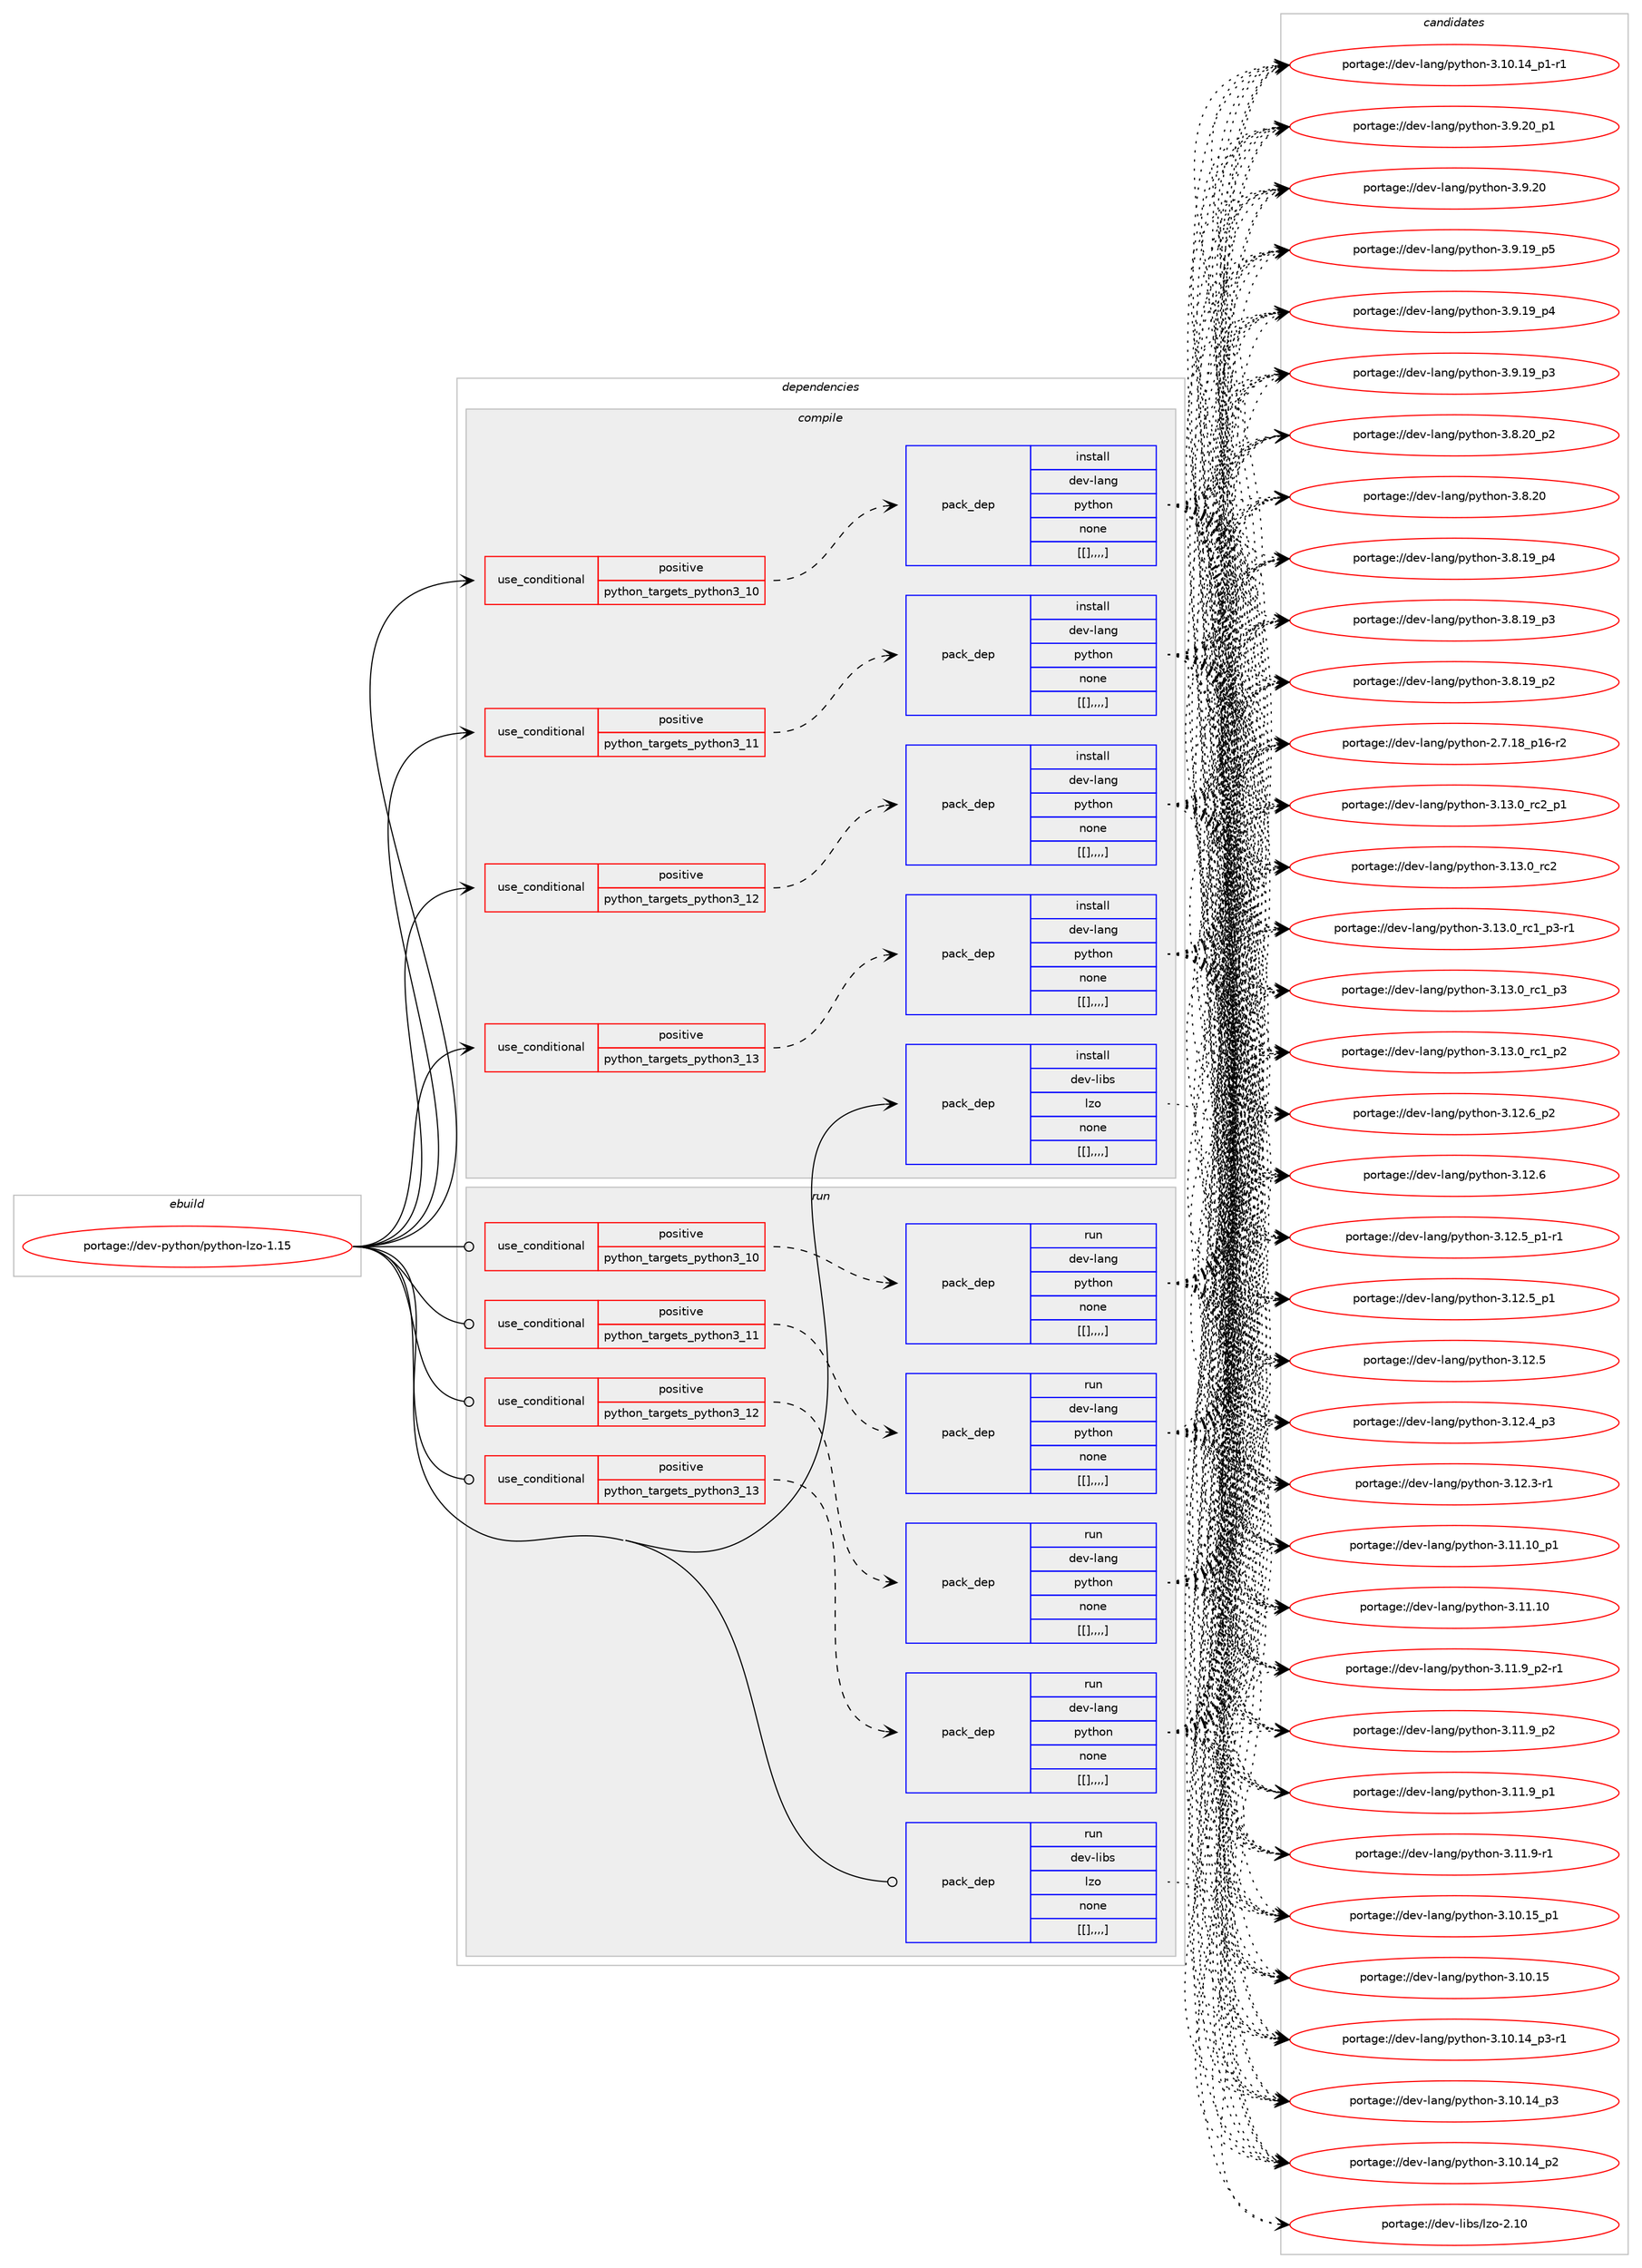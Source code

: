 digraph prolog {

# *************
# Graph options
# *************

newrank=true;
concentrate=true;
compound=true;
graph [rankdir=LR,fontname=Helvetica,fontsize=10,ranksep=1.5];#, ranksep=2.5, nodesep=0.2];
edge  [arrowhead=vee];
node  [fontname=Helvetica,fontsize=10];

# **********
# The ebuild
# **********

subgraph cluster_leftcol {
color=gray;
label=<<i>ebuild</i>>;
id [label="portage://dev-python/python-lzo-1.15", color=red, width=4, href="../dev-python/python-lzo-1.15.svg"];
}

# ****************
# The dependencies
# ****************

subgraph cluster_midcol {
color=gray;
label=<<i>dependencies</i>>;
subgraph cluster_compile {
fillcolor="#eeeeee";
style=filled;
label=<<i>compile</i>>;
subgraph cond39939 {
dependency163189 [label=<<TABLE BORDER="0" CELLBORDER="1" CELLSPACING="0" CELLPADDING="4"><TR><TD ROWSPAN="3" CELLPADDING="10">use_conditional</TD></TR><TR><TD>positive</TD></TR><TR><TD>python_targets_python3_10</TD></TR></TABLE>>, shape=none, color=red];
subgraph pack121996 {
dependency163190 [label=<<TABLE BORDER="0" CELLBORDER="1" CELLSPACING="0" CELLPADDING="4" WIDTH="220"><TR><TD ROWSPAN="6" CELLPADDING="30">pack_dep</TD></TR><TR><TD WIDTH="110">install</TD></TR><TR><TD>dev-lang</TD></TR><TR><TD>python</TD></TR><TR><TD>none</TD></TR><TR><TD>[[],,,,]</TD></TR></TABLE>>, shape=none, color=blue];
}
dependency163189:e -> dependency163190:w [weight=20,style="dashed",arrowhead="vee"];
}
id:e -> dependency163189:w [weight=20,style="solid",arrowhead="vee"];
subgraph cond39940 {
dependency163191 [label=<<TABLE BORDER="0" CELLBORDER="1" CELLSPACING="0" CELLPADDING="4"><TR><TD ROWSPAN="3" CELLPADDING="10">use_conditional</TD></TR><TR><TD>positive</TD></TR><TR><TD>python_targets_python3_11</TD></TR></TABLE>>, shape=none, color=red];
subgraph pack121997 {
dependency163192 [label=<<TABLE BORDER="0" CELLBORDER="1" CELLSPACING="0" CELLPADDING="4" WIDTH="220"><TR><TD ROWSPAN="6" CELLPADDING="30">pack_dep</TD></TR><TR><TD WIDTH="110">install</TD></TR><TR><TD>dev-lang</TD></TR><TR><TD>python</TD></TR><TR><TD>none</TD></TR><TR><TD>[[],,,,]</TD></TR></TABLE>>, shape=none, color=blue];
}
dependency163191:e -> dependency163192:w [weight=20,style="dashed",arrowhead="vee"];
}
id:e -> dependency163191:w [weight=20,style="solid",arrowhead="vee"];
subgraph cond39941 {
dependency163193 [label=<<TABLE BORDER="0" CELLBORDER="1" CELLSPACING="0" CELLPADDING="4"><TR><TD ROWSPAN="3" CELLPADDING="10">use_conditional</TD></TR><TR><TD>positive</TD></TR><TR><TD>python_targets_python3_12</TD></TR></TABLE>>, shape=none, color=red];
subgraph pack121998 {
dependency163194 [label=<<TABLE BORDER="0" CELLBORDER="1" CELLSPACING="0" CELLPADDING="4" WIDTH="220"><TR><TD ROWSPAN="6" CELLPADDING="30">pack_dep</TD></TR><TR><TD WIDTH="110">install</TD></TR><TR><TD>dev-lang</TD></TR><TR><TD>python</TD></TR><TR><TD>none</TD></TR><TR><TD>[[],,,,]</TD></TR></TABLE>>, shape=none, color=blue];
}
dependency163193:e -> dependency163194:w [weight=20,style="dashed",arrowhead="vee"];
}
id:e -> dependency163193:w [weight=20,style="solid",arrowhead="vee"];
subgraph cond39942 {
dependency163195 [label=<<TABLE BORDER="0" CELLBORDER="1" CELLSPACING="0" CELLPADDING="4"><TR><TD ROWSPAN="3" CELLPADDING="10">use_conditional</TD></TR><TR><TD>positive</TD></TR><TR><TD>python_targets_python3_13</TD></TR></TABLE>>, shape=none, color=red];
subgraph pack121999 {
dependency163196 [label=<<TABLE BORDER="0" CELLBORDER="1" CELLSPACING="0" CELLPADDING="4" WIDTH="220"><TR><TD ROWSPAN="6" CELLPADDING="30">pack_dep</TD></TR><TR><TD WIDTH="110">install</TD></TR><TR><TD>dev-lang</TD></TR><TR><TD>python</TD></TR><TR><TD>none</TD></TR><TR><TD>[[],,,,]</TD></TR></TABLE>>, shape=none, color=blue];
}
dependency163195:e -> dependency163196:w [weight=20,style="dashed",arrowhead="vee"];
}
id:e -> dependency163195:w [weight=20,style="solid",arrowhead="vee"];
subgraph pack122000 {
dependency163197 [label=<<TABLE BORDER="0" CELLBORDER="1" CELLSPACING="0" CELLPADDING="4" WIDTH="220"><TR><TD ROWSPAN="6" CELLPADDING="30">pack_dep</TD></TR><TR><TD WIDTH="110">install</TD></TR><TR><TD>dev-libs</TD></TR><TR><TD>lzo</TD></TR><TR><TD>none</TD></TR><TR><TD>[[],,,,]</TD></TR></TABLE>>, shape=none, color=blue];
}
id:e -> dependency163197:w [weight=20,style="solid",arrowhead="vee"];
}
subgraph cluster_compileandrun {
fillcolor="#eeeeee";
style=filled;
label=<<i>compile and run</i>>;
}
subgraph cluster_run {
fillcolor="#eeeeee";
style=filled;
label=<<i>run</i>>;
subgraph cond39943 {
dependency163198 [label=<<TABLE BORDER="0" CELLBORDER="1" CELLSPACING="0" CELLPADDING="4"><TR><TD ROWSPAN="3" CELLPADDING="10">use_conditional</TD></TR><TR><TD>positive</TD></TR><TR><TD>python_targets_python3_10</TD></TR></TABLE>>, shape=none, color=red];
subgraph pack122001 {
dependency163199 [label=<<TABLE BORDER="0" CELLBORDER="1" CELLSPACING="0" CELLPADDING="4" WIDTH="220"><TR><TD ROWSPAN="6" CELLPADDING="30">pack_dep</TD></TR><TR><TD WIDTH="110">run</TD></TR><TR><TD>dev-lang</TD></TR><TR><TD>python</TD></TR><TR><TD>none</TD></TR><TR><TD>[[],,,,]</TD></TR></TABLE>>, shape=none, color=blue];
}
dependency163198:e -> dependency163199:w [weight=20,style="dashed",arrowhead="vee"];
}
id:e -> dependency163198:w [weight=20,style="solid",arrowhead="odot"];
subgraph cond39944 {
dependency163200 [label=<<TABLE BORDER="0" CELLBORDER="1" CELLSPACING="0" CELLPADDING="4"><TR><TD ROWSPAN="3" CELLPADDING="10">use_conditional</TD></TR><TR><TD>positive</TD></TR><TR><TD>python_targets_python3_11</TD></TR></TABLE>>, shape=none, color=red];
subgraph pack122002 {
dependency163201 [label=<<TABLE BORDER="0" CELLBORDER="1" CELLSPACING="0" CELLPADDING="4" WIDTH="220"><TR><TD ROWSPAN="6" CELLPADDING="30">pack_dep</TD></TR><TR><TD WIDTH="110">run</TD></TR><TR><TD>dev-lang</TD></TR><TR><TD>python</TD></TR><TR><TD>none</TD></TR><TR><TD>[[],,,,]</TD></TR></TABLE>>, shape=none, color=blue];
}
dependency163200:e -> dependency163201:w [weight=20,style="dashed",arrowhead="vee"];
}
id:e -> dependency163200:w [weight=20,style="solid",arrowhead="odot"];
subgraph cond39945 {
dependency163202 [label=<<TABLE BORDER="0" CELLBORDER="1" CELLSPACING="0" CELLPADDING="4"><TR><TD ROWSPAN="3" CELLPADDING="10">use_conditional</TD></TR><TR><TD>positive</TD></TR><TR><TD>python_targets_python3_12</TD></TR></TABLE>>, shape=none, color=red];
subgraph pack122003 {
dependency163203 [label=<<TABLE BORDER="0" CELLBORDER="1" CELLSPACING="0" CELLPADDING="4" WIDTH="220"><TR><TD ROWSPAN="6" CELLPADDING="30">pack_dep</TD></TR><TR><TD WIDTH="110">run</TD></TR><TR><TD>dev-lang</TD></TR><TR><TD>python</TD></TR><TR><TD>none</TD></TR><TR><TD>[[],,,,]</TD></TR></TABLE>>, shape=none, color=blue];
}
dependency163202:e -> dependency163203:w [weight=20,style="dashed",arrowhead="vee"];
}
id:e -> dependency163202:w [weight=20,style="solid",arrowhead="odot"];
subgraph cond39946 {
dependency163204 [label=<<TABLE BORDER="0" CELLBORDER="1" CELLSPACING="0" CELLPADDING="4"><TR><TD ROWSPAN="3" CELLPADDING="10">use_conditional</TD></TR><TR><TD>positive</TD></TR><TR><TD>python_targets_python3_13</TD></TR></TABLE>>, shape=none, color=red];
subgraph pack122004 {
dependency163205 [label=<<TABLE BORDER="0" CELLBORDER="1" CELLSPACING="0" CELLPADDING="4" WIDTH="220"><TR><TD ROWSPAN="6" CELLPADDING="30">pack_dep</TD></TR><TR><TD WIDTH="110">run</TD></TR><TR><TD>dev-lang</TD></TR><TR><TD>python</TD></TR><TR><TD>none</TD></TR><TR><TD>[[],,,,]</TD></TR></TABLE>>, shape=none, color=blue];
}
dependency163204:e -> dependency163205:w [weight=20,style="dashed",arrowhead="vee"];
}
id:e -> dependency163204:w [weight=20,style="solid",arrowhead="odot"];
subgraph pack122005 {
dependency163206 [label=<<TABLE BORDER="0" CELLBORDER="1" CELLSPACING="0" CELLPADDING="4" WIDTH="220"><TR><TD ROWSPAN="6" CELLPADDING="30">pack_dep</TD></TR><TR><TD WIDTH="110">run</TD></TR><TR><TD>dev-libs</TD></TR><TR><TD>lzo</TD></TR><TR><TD>none</TD></TR><TR><TD>[[],,,,]</TD></TR></TABLE>>, shape=none, color=blue];
}
id:e -> dependency163206:w [weight=20,style="solid",arrowhead="odot"];
}
}

# **************
# The candidates
# **************

subgraph cluster_choices {
rank=same;
color=gray;
label=<<i>candidates</i>>;

subgraph choice121996 {
color=black;
nodesep=1;
choice100101118451089711010347112121116104111110455146495146489511499509511249 [label="portage://dev-lang/python-3.13.0_rc2_p1", color=red, width=4,href="../dev-lang/python-3.13.0_rc2_p1.svg"];
choice10010111845108971101034711212111610411111045514649514648951149950 [label="portage://dev-lang/python-3.13.0_rc2", color=red, width=4,href="../dev-lang/python-3.13.0_rc2.svg"];
choice1001011184510897110103471121211161041111104551464951464895114994995112514511449 [label="portage://dev-lang/python-3.13.0_rc1_p3-r1", color=red, width=4,href="../dev-lang/python-3.13.0_rc1_p3-r1.svg"];
choice100101118451089711010347112121116104111110455146495146489511499499511251 [label="portage://dev-lang/python-3.13.0_rc1_p3", color=red, width=4,href="../dev-lang/python-3.13.0_rc1_p3.svg"];
choice100101118451089711010347112121116104111110455146495146489511499499511250 [label="portage://dev-lang/python-3.13.0_rc1_p2", color=red, width=4,href="../dev-lang/python-3.13.0_rc1_p2.svg"];
choice100101118451089711010347112121116104111110455146495046549511250 [label="portage://dev-lang/python-3.12.6_p2", color=red, width=4,href="../dev-lang/python-3.12.6_p2.svg"];
choice10010111845108971101034711212111610411111045514649504654 [label="portage://dev-lang/python-3.12.6", color=red, width=4,href="../dev-lang/python-3.12.6.svg"];
choice1001011184510897110103471121211161041111104551464950465395112494511449 [label="portage://dev-lang/python-3.12.5_p1-r1", color=red, width=4,href="../dev-lang/python-3.12.5_p1-r1.svg"];
choice100101118451089711010347112121116104111110455146495046539511249 [label="portage://dev-lang/python-3.12.5_p1", color=red, width=4,href="../dev-lang/python-3.12.5_p1.svg"];
choice10010111845108971101034711212111610411111045514649504653 [label="portage://dev-lang/python-3.12.5", color=red, width=4,href="../dev-lang/python-3.12.5.svg"];
choice100101118451089711010347112121116104111110455146495046529511251 [label="portage://dev-lang/python-3.12.4_p3", color=red, width=4,href="../dev-lang/python-3.12.4_p3.svg"];
choice100101118451089711010347112121116104111110455146495046514511449 [label="portage://dev-lang/python-3.12.3-r1", color=red, width=4,href="../dev-lang/python-3.12.3-r1.svg"];
choice10010111845108971101034711212111610411111045514649494649489511249 [label="portage://dev-lang/python-3.11.10_p1", color=red, width=4,href="../dev-lang/python-3.11.10_p1.svg"];
choice1001011184510897110103471121211161041111104551464949464948 [label="portage://dev-lang/python-3.11.10", color=red, width=4,href="../dev-lang/python-3.11.10.svg"];
choice1001011184510897110103471121211161041111104551464949465795112504511449 [label="portage://dev-lang/python-3.11.9_p2-r1", color=red, width=4,href="../dev-lang/python-3.11.9_p2-r1.svg"];
choice100101118451089711010347112121116104111110455146494946579511250 [label="portage://dev-lang/python-3.11.9_p2", color=red, width=4,href="../dev-lang/python-3.11.9_p2.svg"];
choice100101118451089711010347112121116104111110455146494946579511249 [label="portage://dev-lang/python-3.11.9_p1", color=red, width=4,href="../dev-lang/python-3.11.9_p1.svg"];
choice100101118451089711010347112121116104111110455146494946574511449 [label="portage://dev-lang/python-3.11.9-r1", color=red, width=4,href="../dev-lang/python-3.11.9-r1.svg"];
choice10010111845108971101034711212111610411111045514649484649539511249 [label="portage://dev-lang/python-3.10.15_p1", color=red, width=4,href="../dev-lang/python-3.10.15_p1.svg"];
choice1001011184510897110103471121211161041111104551464948464953 [label="portage://dev-lang/python-3.10.15", color=red, width=4,href="../dev-lang/python-3.10.15.svg"];
choice100101118451089711010347112121116104111110455146494846495295112514511449 [label="portage://dev-lang/python-3.10.14_p3-r1", color=red, width=4,href="../dev-lang/python-3.10.14_p3-r1.svg"];
choice10010111845108971101034711212111610411111045514649484649529511251 [label="portage://dev-lang/python-3.10.14_p3", color=red, width=4,href="../dev-lang/python-3.10.14_p3.svg"];
choice10010111845108971101034711212111610411111045514649484649529511250 [label="portage://dev-lang/python-3.10.14_p2", color=red, width=4,href="../dev-lang/python-3.10.14_p2.svg"];
choice100101118451089711010347112121116104111110455146494846495295112494511449 [label="portage://dev-lang/python-3.10.14_p1-r1", color=red, width=4,href="../dev-lang/python-3.10.14_p1-r1.svg"];
choice100101118451089711010347112121116104111110455146574650489511249 [label="portage://dev-lang/python-3.9.20_p1", color=red, width=4,href="../dev-lang/python-3.9.20_p1.svg"];
choice10010111845108971101034711212111610411111045514657465048 [label="portage://dev-lang/python-3.9.20", color=red, width=4,href="../dev-lang/python-3.9.20.svg"];
choice100101118451089711010347112121116104111110455146574649579511253 [label="portage://dev-lang/python-3.9.19_p5", color=red, width=4,href="../dev-lang/python-3.9.19_p5.svg"];
choice100101118451089711010347112121116104111110455146574649579511252 [label="portage://dev-lang/python-3.9.19_p4", color=red, width=4,href="../dev-lang/python-3.9.19_p4.svg"];
choice100101118451089711010347112121116104111110455146574649579511251 [label="portage://dev-lang/python-3.9.19_p3", color=red, width=4,href="../dev-lang/python-3.9.19_p3.svg"];
choice100101118451089711010347112121116104111110455146564650489511250 [label="portage://dev-lang/python-3.8.20_p2", color=red, width=4,href="../dev-lang/python-3.8.20_p2.svg"];
choice10010111845108971101034711212111610411111045514656465048 [label="portage://dev-lang/python-3.8.20", color=red, width=4,href="../dev-lang/python-3.8.20.svg"];
choice100101118451089711010347112121116104111110455146564649579511252 [label="portage://dev-lang/python-3.8.19_p4", color=red, width=4,href="../dev-lang/python-3.8.19_p4.svg"];
choice100101118451089711010347112121116104111110455146564649579511251 [label="portage://dev-lang/python-3.8.19_p3", color=red, width=4,href="../dev-lang/python-3.8.19_p3.svg"];
choice100101118451089711010347112121116104111110455146564649579511250 [label="portage://dev-lang/python-3.8.19_p2", color=red, width=4,href="../dev-lang/python-3.8.19_p2.svg"];
choice100101118451089711010347112121116104111110455046554649569511249544511450 [label="portage://dev-lang/python-2.7.18_p16-r2", color=red, width=4,href="../dev-lang/python-2.7.18_p16-r2.svg"];
dependency163190:e -> choice100101118451089711010347112121116104111110455146495146489511499509511249:w [style=dotted,weight="100"];
dependency163190:e -> choice10010111845108971101034711212111610411111045514649514648951149950:w [style=dotted,weight="100"];
dependency163190:e -> choice1001011184510897110103471121211161041111104551464951464895114994995112514511449:w [style=dotted,weight="100"];
dependency163190:e -> choice100101118451089711010347112121116104111110455146495146489511499499511251:w [style=dotted,weight="100"];
dependency163190:e -> choice100101118451089711010347112121116104111110455146495146489511499499511250:w [style=dotted,weight="100"];
dependency163190:e -> choice100101118451089711010347112121116104111110455146495046549511250:w [style=dotted,weight="100"];
dependency163190:e -> choice10010111845108971101034711212111610411111045514649504654:w [style=dotted,weight="100"];
dependency163190:e -> choice1001011184510897110103471121211161041111104551464950465395112494511449:w [style=dotted,weight="100"];
dependency163190:e -> choice100101118451089711010347112121116104111110455146495046539511249:w [style=dotted,weight="100"];
dependency163190:e -> choice10010111845108971101034711212111610411111045514649504653:w [style=dotted,weight="100"];
dependency163190:e -> choice100101118451089711010347112121116104111110455146495046529511251:w [style=dotted,weight="100"];
dependency163190:e -> choice100101118451089711010347112121116104111110455146495046514511449:w [style=dotted,weight="100"];
dependency163190:e -> choice10010111845108971101034711212111610411111045514649494649489511249:w [style=dotted,weight="100"];
dependency163190:e -> choice1001011184510897110103471121211161041111104551464949464948:w [style=dotted,weight="100"];
dependency163190:e -> choice1001011184510897110103471121211161041111104551464949465795112504511449:w [style=dotted,weight="100"];
dependency163190:e -> choice100101118451089711010347112121116104111110455146494946579511250:w [style=dotted,weight="100"];
dependency163190:e -> choice100101118451089711010347112121116104111110455146494946579511249:w [style=dotted,weight="100"];
dependency163190:e -> choice100101118451089711010347112121116104111110455146494946574511449:w [style=dotted,weight="100"];
dependency163190:e -> choice10010111845108971101034711212111610411111045514649484649539511249:w [style=dotted,weight="100"];
dependency163190:e -> choice1001011184510897110103471121211161041111104551464948464953:w [style=dotted,weight="100"];
dependency163190:e -> choice100101118451089711010347112121116104111110455146494846495295112514511449:w [style=dotted,weight="100"];
dependency163190:e -> choice10010111845108971101034711212111610411111045514649484649529511251:w [style=dotted,weight="100"];
dependency163190:e -> choice10010111845108971101034711212111610411111045514649484649529511250:w [style=dotted,weight="100"];
dependency163190:e -> choice100101118451089711010347112121116104111110455146494846495295112494511449:w [style=dotted,weight="100"];
dependency163190:e -> choice100101118451089711010347112121116104111110455146574650489511249:w [style=dotted,weight="100"];
dependency163190:e -> choice10010111845108971101034711212111610411111045514657465048:w [style=dotted,weight="100"];
dependency163190:e -> choice100101118451089711010347112121116104111110455146574649579511253:w [style=dotted,weight="100"];
dependency163190:e -> choice100101118451089711010347112121116104111110455146574649579511252:w [style=dotted,weight="100"];
dependency163190:e -> choice100101118451089711010347112121116104111110455146574649579511251:w [style=dotted,weight="100"];
dependency163190:e -> choice100101118451089711010347112121116104111110455146564650489511250:w [style=dotted,weight="100"];
dependency163190:e -> choice10010111845108971101034711212111610411111045514656465048:w [style=dotted,weight="100"];
dependency163190:e -> choice100101118451089711010347112121116104111110455146564649579511252:w [style=dotted,weight="100"];
dependency163190:e -> choice100101118451089711010347112121116104111110455146564649579511251:w [style=dotted,weight="100"];
dependency163190:e -> choice100101118451089711010347112121116104111110455146564649579511250:w [style=dotted,weight="100"];
dependency163190:e -> choice100101118451089711010347112121116104111110455046554649569511249544511450:w [style=dotted,weight="100"];
}
subgraph choice121997 {
color=black;
nodesep=1;
choice100101118451089711010347112121116104111110455146495146489511499509511249 [label="portage://dev-lang/python-3.13.0_rc2_p1", color=red, width=4,href="../dev-lang/python-3.13.0_rc2_p1.svg"];
choice10010111845108971101034711212111610411111045514649514648951149950 [label="portage://dev-lang/python-3.13.0_rc2", color=red, width=4,href="../dev-lang/python-3.13.0_rc2.svg"];
choice1001011184510897110103471121211161041111104551464951464895114994995112514511449 [label="portage://dev-lang/python-3.13.0_rc1_p3-r1", color=red, width=4,href="../dev-lang/python-3.13.0_rc1_p3-r1.svg"];
choice100101118451089711010347112121116104111110455146495146489511499499511251 [label="portage://dev-lang/python-3.13.0_rc1_p3", color=red, width=4,href="../dev-lang/python-3.13.0_rc1_p3.svg"];
choice100101118451089711010347112121116104111110455146495146489511499499511250 [label="portage://dev-lang/python-3.13.0_rc1_p2", color=red, width=4,href="../dev-lang/python-3.13.0_rc1_p2.svg"];
choice100101118451089711010347112121116104111110455146495046549511250 [label="portage://dev-lang/python-3.12.6_p2", color=red, width=4,href="../dev-lang/python-3.12.6_p2.svg"];
choice10010111845108971101034711212111610411111045514649504654 [label="portage://dev-lang/python-3.12.6", color=red, width=4,href="../dev-lang/python-3.12.6.svg"];
choice1001011184510897110103471121211161041111104551464950465395112494511449 [label="portage://dev-lang/python-3.12.5_p1-r1", color=red, width=4,href="../dev-lang/python-3.12.5_p1-r1.svg"];
choice100101118451089711010347112121116104111110455146495046539511249 [label="portage://dev-lang/python-3.12.5_p1", color=red, width=4,href="../dev-lang/python-3.12.5_p1.svg"];
choice10010111845108971101034711212111610411111045514649504653 [label="portage://dev-lang/python-3.12.5", color=red, width=4,href="../dev-lang/python-3.12.5.svg"];
choice100101118451089711010347112121116104111110455146495046529511251 [label="portage://dev-lang/python-3.12.4_p3", color=red, width=4,href="../dev-lang/python-3.12.4_p3.svg"];
choice100101118451089711010347112121116104111110455146495046514511449 [label="portage://dev-lang/python-3.12.3-r1", color=red, width=4,href="../dev-lang/python-3.12.3-r1.svg"];
choice10010111845108971101034711212111610411111045514649494649489511249 [label="portage://dev-lang/python-3.11.10_p1", color=red, width=4,href="../dev-lang/python-3.11.10_p1.svg"];
choice1001011184510897110103471121211161041111104551464949464948 [label="portage://dev-lang/python-3.11.10", color=red, width=4,href="../dev-lang/python-3.11.10.svg"];
choice1001011184510897110103471121211161041111104551464949465795112504511449 [label="portage://dev-lang/python-3.11.9_p2-r1", color=red, width=4,href="../dev-lang/python-3.11.9_p2-r1.svg"];
choice100101118451089711010347112121116104111110455146494946579511250 [label="portage://dev-lang/python-3.11.9_p2", color=red, width=4,href="../dev-lang/python-3.11.9_p2.svg"];
choice100101118451089711010347112121116104111110455146494946579511249 [label="portage://dev-lang/python-3.11.9_p1", color=red, width=4,href="../dev-lang/python-3.11.9_p1.svg"];
choice100101118451089711010347112121116104111110455146494946574511449 [label="portage://dev-lang/python-3.11.9-r1", color=red, width=4,href="../dev-lang/python-3.11.9-r1.svg"];
choice10010111845108971101034711212111610411111045514649484649539511249 [label="portage://dev-lang/python-3.10.15_p1", color=red, width=4,href="../dev-lang/python-3.10.15_p1.svg"];
choice1001011184510897110103471121211161041111104551464948464953 [label="portage://dev-lang/python-3.10.15", color=red, width=4,href="../dev-lang/python-3.10.15.svg"];
choice100101118451089711010347112121116104111110455146494846495295112514511449 [label="portage://dev-lang/python-3.10.14_p3-r1", color=red, width=4,href="../dev-lang/python-3.10.14_p3-r1.svg"];
choice10010111845108971101034711212111610411111045514649484649529511251 [label="portage://dev-lang/python-3.10.14_p3", color=red, width=4,href="../dev-lang/python-3.10.14_p3.svg"];
choice10010111845108971101034711212111610411111045514649484649529511250 [label="portage://dev-lang/python-3.10.14_p2", color=red, width=4,href="../dev-lang/python-3.10.14_p2.svg"];
choice100101118451089711010347112121116104111110455146494846495295112494511449 [label="portage://dev-lang/python-3.10.14_p1-r1", color=red, width=4,href="../dev-lang/python-3.10.14_p1-r1.svg"];
choice100101118451089711010347112121116104111110455146574650489511249 [label="portage://dev-lang/python-3.9.20_p1", color=red, width=4,href="../dev-lang/python-3.9.20_p1.svg"];
choice10010111845108971101034711212111610411111045514657465048 [label="portage://dev-lang/python-3.9.20", color=red, width=4,href="../dev-lang/python-3.9.20.svg"];
choice100101118451089711010347112121116104111110455146574649579511253 [label="portage://dev-lang/python-3.9.19_p5", color=red, width=4,href="../dev-lang/python-3.9.19_p5.svg"];
choice100101118451089711010347112121116104111110455146574649579511252 [label="portage://dev-lang/python-3.9.19_p4", color=red, width=4,href="../dev-lang/python-3.9.19_p4.svg"];
choice100101118451089711010347112121116104111110455146574649579511251 [label="portage://dev-lang/python-3.9.19_p3", color=red, width=4,href="../dev-lang/python-3.9.19_p3.svg"];
choice100101118451089711010347112121116104111110455146564650489511250 [label="portage://dev-lang/python-3.8.20_p2", color=red, width=4,href="../dev-lang/python-3.8.20_p2.svg"];
choice10010111845108971101034711212111610411111045514656465048 [label="portage://dev-lang/python-3.8.20", color=red, width=4,href="../dev-lang/python-3.8.20.svg"];
choice100101118451089711010347112121116104111110455146564649579511252 [label="portage://dev-lang/python-3.8.19_p4", color=red, width=4,href="../dev-lang/python-3.8.19_p4.svg"];
choice100101118451089711010347112121116104111110455146564649579511251 [label="portage://dev-lang/python-3.8.19_p3", color=red, width=4,href="../dev-lang/python-3.8.19_p3.svg"];
choice100101118451089711010347112121116104111110455146564649579511250 [label="portage://dev-lang/python-3.8.19_p2", color=red, width=4,href="../dev-lang/python-3.8.19_p2.svg"];
choice100101118451089711010347112121116104111110455046554649569511249544511450 [label="portage://dev-lang/python-2.7.18_p16-r2", color=red, width=4,href="../dev-lang/python-2.7.18_p16-r2.svg"];
dependency163192:e -> choice100101118451089711010347112121116104111110455146495146489511499509511249:w [style=dotted,weight="100"];
dependency163192:e -> choice10010111845108971101034711212111610411111045514649514648951149950:w [style=dotted,weight="100"];
dependency163192:e -> choice1001011184510897110103471121211161041111104551464951464895114994995112514511449:w [style=dotted,weight="100"];
dependency163192:e -> choice100101118451089711010347112121116104111110455146495146489511499499511251:w [style=dotted,weight="100"];
dependency163192:e -> choice100101118451089711010347112121116104111110455146495146489511499499511250:w [style=dotted,weight="100"];
dependency163192:e -> choice100101118451089711010347112121116104111110455146495046549511250:w [style=dotted,weight="100"];
dependency163192:e -> choice10010111845108971101034711212111610411111045514649504654:w [style=dotted,weight="100"];
dependency163192:e -> choice1001011184510897110103471121211161041111104551464950465395112494511449:w [style=dotted,weight="100"];
dependency163192:e -> choice100101118451089711010347112121116104111110455146495046539511249:w [style=dotted,weight="100"];
dependency163192:e -> choice10010111845108971101034711212111610411111045514649504653:w [style=dotted,weight="100"];
dependency163192:e -> choice100101118451089711010347112121116104111110455146495046529511251:w [style=dotted,weight="100"];
dependency163192:e -> choice100101118451089711010347112121116104111110455146495046514511449:w [style=dotted,weight="100"];
dependency163192:e -> choice10010111845108971101034711212111610411111045514649494649489511249:w [style=dotted,weight="100"];
dependency163192:e -> choice1001011184510897110103471121211161041111104551464949464948:w [style=dotted,weight="100"];
dependency163192:e -> choice1001011184510897110103471121211161041111104551464949465795112504511449:w [style=dotted,weight="100"];
dependency163192:e -> choice100101118451089711010347112121116104111110455146494946579511250:w [style=dotted,weight="100"];
dependency163192:e -> choice100101118451089711010347112121116104111110455146494946579511249:w [style=dotted,weight="100"];
dependency163192:e -> choice100101118451089711010347112121116104111110455146494946574511449:w [style=dotted,weight="100"];
dependency163192:e -> choice10010111845108971101034711212111610411111045514649484649539511249:w [style=dotted,weight="100"];
dependency163192:e -> choice1001011184510897110103471121211161041111104551464948464953:w [style=dotted,weight="100"];
dependency163192:e -> choice100101118451089711010347112121116104111110455146494846495295112514511449:w [style=dotted,weight="100"];
dependency163192:e -> choice10010111845108971101034711212111610411111045514649484649529511251:w [style=dotted,weight="100"];
dependency163192:e -> choice10010111845108971101034711212111610411111045514649484649529511250:w [style=dotted,weight="100"];
dependency163192:e -> choice100101118451089711010347112121116104111110455146494846495295112494511449:w [style=dotted,weight="100"];
dependency163192:e -> choice100101118451089711010347112121116104111110455146574650489511249:w [style=dotted,weight="100"];
dependency163192:e -> choice10010111845108971101034711212111610411111045514657465048:w [style=dotted,weight="100"];
dependency163192:e -> choice100101118451089711010347112121116104111110455146574649579511253:w [style=dotted,weight="100"];
dependency163192:e -> choice100101118451089711010347112121116104111110455146574649579511252:w [style=dotted,weight="100"];
dependency163192:e -> choice100101118451089711010347112121116104111110455146574649579511251:w [style=dotted,weight="100"];
dependency163192:e -> choice100101118451089711010347112121116104111110455146564650489511250:w [style=dotted,weight="100"];
dependency163192:e -> choice10010111845108971101034711212111610411111045514656465048:w [style=dotted,weight="100"];
dependency163192:e -> choice100101118451089711010347112121116104111110455146564649579511252:w [style=dotted,weight="100"];
dependency163192:e -> choice100101118451089711010347112121116104111110455146564649579511251:w [style=dotted,weight="100"];
dependency163192:e -> choice100101118451089711010347112121116104111110455146564649579511250:w [style=dotted,weight="100"];
dependency163192:e -> choice100101118451089711010347112121116104111110455046554649569511249544511450:w [style=dotted,weight="100"];
}
subgraph choice121998 {
color=black;
nodesep=1;
choice100101118451089711010347112121116104111110455146495146489511499509511249 [label="portage://dev-lang/python-3.13.0_rc2_p1", color=red, width=4,href="../dev-lang/python-3.13.0_rc2_p1.svg"];
choice10010111845108971101034711212111610411111045514649514648951149950 [label="portage://dev-lang/python-3.13.0_rc2", color=red, width=4,href="../dev-lang/python-3.13.0_rc2.svg"];
choice1001011184510897110103471121211161041111104551464951464895114994995112514511449 [label="portage://dev-lang/python-3.13.0_rc1_p3-r1", color=red, width=4,href="../dev-lang/python-3.13.0_rc1_p3-r1.svg"];
choice100101118451089711010347112121116104111110455146495146489511499499511251 [label="portage://dev-lang/python-3.13.0_rc1_p3", color=red, width=4,href="../dev-lang/python-3.13.0_rc1_p3.svg"];
choice100101118451089711010347112121116104111110455146495146489511499499511250 [label="portage://dev-lang/python-3.13.0_rc1_p2", color=red, width=4,href="../dev-lang/python-3.13.0_rc1_p2.svg"];
choice100101118451089711010347112121116104111110455146495046549511250 [label="portage://dev-lang/python-3.12.6_p2", color=red, width=4,href="../dev-lang/python-3.12.6_p2.svg"];
choice10010111845108971101034711212111610411111045514649504654 [label="portage://dev-lang/python-3.12.6", color=red, width=4,href="../dev-lang/python-3.12.6.svg"];
choice1001011184510897110103471121211161041111104551464950465395112494511449 [label="portage://dev-lang/python-3.12.5_p1-r1", color=red, width=4,href="../dev-lang/python-3.12.5_p1-r1.svg"];
choice100101118451089711010347112121116104111110455146495046539511249 [label="portage://dev-lang/python-3.12.5_p1", color=red, width=4,href="../dev-lang/python-3.12.5_p1.svg"];
choice10010111845108971101034711212111610411111045514649504653 [label="portage://dev-lang/python-3.12.5", color=red, width=4,href="../dev-lang/python-3.12.5.svg"];
choice100101118451089711010347112121116104111110455146495046529511251 [label="portage://dev-lang/python-3.12.4_p3", color=red, width=4,href="../dev-lang/python-3.12.4_p3.svg"];
choice100101118451089711010347112121116104111110455146495046514511449 [label="portage://dev-lang/python-3.12.3-r1", color=red, width=4,href="../dev-lang/python-3.12.3-r1.svg"];
choice10010111845108971101034711212111610411111045514649494649489511249 [label="portage://dev-lang/python-3.11.10_p1", color=red, width=4,href="../dev-lang/python-3.11.10_p1.svg"];
choice1001011184510897110103471121211161041111104551464949464948 [label="portage://dev-lang/python-3.11.10", color=red, width=4,href="../dev-lang/python-3.11.10.svg"];
choice1001011184510897110103471121211161041111104551464949465795112504511449 [label="portage://dev-lang/python-3.11.9_p2-r1", color=red, width=4,href="../dev-lang/python-3.11.9_p2-r1.svg"];
choice100101118451089711010347112121116104111110455146494946579511250 [label="portage://dev-lang/python-3.11.9_p2", color=red, width=4,href="../dev-lang/python-3.11.9_p2.svg"];
choice100101118451089711010347112121116104111110455146494946579511249 [label="portage://dev-lang/python-3.11.9_p1", color=red, width=4,href="../dev-lang/python-3.11.9_p1.svg"];
choice100101118451089711010347112121116104111110455146494946574511449 [label="portage://dev-lang/python-3.11.9-r1", color=red, width=4,href="../dev-lang/python-3.11.9-r1.svg"];
choice10010111845108971101034711212111610411111045514649484649539511249 [label="portage://dev-lang/python-3.10.15_p1", color=red, width=4,href="../dev-lang/python-3.10.15_p1.svg"];
choice1001011184510897110103471121211161041111104551464948464953 [label="portage://dev-lang/python-3.10.15", color=red, width=4,href="../dev-lang/python-3.10.15.svg"];
choice100101118451089711010347112121116104111110455146494846495295112514511449 [label="portage://dev-lang/python-3.10.14_p3-r1", color=red, width=4,href="../dev-lang/python-3.10.14_p3-r1.svg"];
choice10010111845108971101034711212111610411111045514649484649529511251 [label="portage://dev-lang/python-3.10.14_p3", color=red, width=4,href="../dev-lang/python-3.10.14_p3.svg"];
choice10010111845108971101034711212111610411111045514649484649529511250 [label="portage://dev-lang/python-3.10.14_p2", color=red, width=4,href="../dev-lang/python-3.10.14_p2.svg"];
choice100101118451089711010347112121116104111110455146494846495295112494511449 [label="portage://dev-lang/python-3.10.14_p1-r1", color=red, width=4,href="../dev-lang/python-3.10.14_p1-r1.svg"];
choice100101118451089711010347112121116104111110455146574650489511249 [label="portage://dev-lang/python-3.9.20_p1", color=red, width=4,href="../dev-lang/python-3.9.20_p1.svg"];
choice10010111845108971101034711212111610411111045514657465048 [label="portage://dev-lang/python-3.9.20", color=red, width=4,href="../dev-lang/python-3.9.20.svg"];
choice100101118451089711010347112121116104111110455146574649579511253 [label="portage://dev-lang/python-3.9.19_p5", color=red, width=4,href="../dev-lang/python-3.9.19_p5.svg"];
choice100101118451089711010347112121116104111110455146574649579511252 [label="portage://dev-lang/python-3.9.19_p4", color=red, width=4,href="../dev-lang/python-3.9.19_p4.svg"];
choice100101118451089711010347112121116104111110455146574649579511251 [label="portage://dev-lang/python-3.9.19_p3", color=red, width=4,href="../dev-lang/python-3.9.19_p3.svg"];
choice100101118451089711010347112121116104111110455146564650489511250 [label="portage://dev-lang/python-3.8.20_p2", color=red, width=4,href="../dev-lang/python-3.8.20_p2.svg"];
choice10010111845108971101034711212111610411111045514656465048 [label="portage://dev-lang/python-3.8.20", color=red, width=4,href="../dev-lang/python-3.8.20.svg"];
choice100101118451089711010347112121116104111110455146564649579511252 [label="portage://dev-lang/python-3.8.19_p4", color=red, width=4,href="../dev-lang/python-3.8.19_p4.svg"];
choice100101118451089711010347112121116104111110455146564649579511251 [label="portage://dev-lang/python-3.8.19_p3", color=red, width=4,href="../dev-lang/python-3.8.19_p3.svg"];
choice100101118451089711010347112121116104111110455146564649579511250 [label="portage://dev-lang/python-3.8.19_p2", color=red, width=4,href="../dev-lang/python-3.8.19_p2.svg"];
choice100101118451089711010347112121116104111110455046554649569511249544511450 [label="portage://dev-lang/python-2.7.18_p16-r2", color=red, width=4,href="../dev-lang/python-2.7.18_p16-r2.svg"];
dependency163194:e -> choice100101118451089711010347112121116104111110455146495146489511499509511249:w [style=dotted,weight="100"];
dependency163194:e -> choice10010111845108971101034711212111610411111045514649514648951149950:w [style=dotted,weight="100"];
dependency163194:e -> choice1001011184510897110103471121211161041111104551464951464895114994995112514511449:w [style=dotted,weight="100"];
dependency163194:e -> choice100101118451089711010347112121116104111110455146495146489511499499511251:w [style=dotted,weight="100"];
dependency163194:e -> choice100101118451089711010347112121116104111110455146495146489511499499511250:w [style=dotted,weight="100"];
dependency163194:e -> choice100101118451089711010347112121116104111110455146495046549511250:w [style=dotted,weight="100"];
dependency163194:e -> choice10010111845108971101034711212111610411111045514649504654:w [style=dotted,weight="100"];
dependency163194:e -> choice1001011184510897110103471121211161041111104551464950465395112494511449:w [style=dotted,weight="100"];
dependency163194:e -> choice100101118451089711010347112121116104111110455146495046539511249:w [style=dotted,weight="100"];
dependency163194:e -> choice10010111845108971101034711212111610411111045514649504653:w [style=dotted,weight="100"];
dependency163194:e -> choice100101118451089711010347112121116104111110455146495046529511251:w [style=dotted,weight="100"];
dependency163194:e -> choice100101118451089711010347112121116104111110455146495046514511449:w [style=dotted,weight="100"];
dependency163194:e -> choice10010111845108971101034711212111610411111045514649494649489511249:w [style=dotted,weight="100"];
dependency163194:e -> choice1001011184510897110103471121211161041111104551464949464948:w [style=dotted,weight="100"];
dependency163194:e -> choice1001011184510897110103471121211161041111104551464949465795112504511449:w [style=dotted,weight="100"];
dependency163194:e -> choice100101118451089711010347112121116104111110455146494946579511250:w [style=dotted,weight="100"];
dependency163194:e -> choice100101118451089711010347112121116104111110455146494946579511249:w [style=dotted,weight="100"];
dependency163194:e -> choice100101118451089711010347112121116104111110455146494946574511449:w [style=dotted,weight="100"];
dependency163194:e -> choice10010111845108971101034711212111610411111045514649484649539511249:w [style=dotted,weight="100"];
dependency163194:e -> choice1001011184510897110103471121211161041111104551464948464953:w [style=dotted,weight="100"];
dependency163194:e -> choice100101118451089711010347112121116104111110455146494846495295112514511449:w [style=dotted,weight="100"];
dependency163194:e -> choice10010111845108971101034711212111610411111045514649484649529511251:w [style=dotted,weight="100"];
dependency163194:e -> choice10010111845108971101034711212111610411111045514649484649529511250:w [style=dotted,weight="100"];
dependency163194:e -> choice100101118451089711010347112121116104111110455146494846495295112494511449:w [style=dotted,weight="100"];
dependency163194:e -> choice100101118451089711010347112121116104111110455146574650489511249:w [style=dotted,weight="100"];
dependency163194:e -> choice10010111845108971101034711212111610411111045514657465048:w [style=dotted,weight="100"];
dependency163194:e -> choice100101118451089711010347112121116104111110455146574649579511253:w [style=dotted,weight="100"];
dependency163194:e -> choice100101118451089711010347112121116104111110455146574649579511252:w [style=dotted,weight="100"];
dependency163194:e -> choice100101118451089711010347112121116104111110455146574649579511251:w [style=dotted,weight="100"];
dependency163194:e -> choice100101118451089711010347112121116104111110455146564650489511250:w [style=dotted,weight="100"];
dependency163194:e -> choice10010111845108971101034711212111610411111045514656465048:w [style=dotted,weight="100"];
dependency163194:e -> choice100101118451089711010347112121116104111110455146564649579511252:w [style=dotted,weight="100"];
dependency163194:e -> choice100101118451089711010347112121116104111110455146564649579511251:w [style=dotted,weight="100"];
dependency163194:e -> choice100101118451089711010347112121116104111110455146564649579511250:w [style=dotted,weight="100"];
dependency163194:e -> choice100101118451089711010347112121116104111110455046554649569511249544511450:w [style=dotted,weight="100"];
}
subgraph choice121999 {
color=black;
nodesep=1;
choice100101118451089711010347112121116104111110455146495146489511499509511249 [label="portage://dev-lang/python-3.13.0_rc2_p1", color=red, width=4,href="../dev-lang/python-3.13.0_rc2_p1.svg"];
choice10010111845108971101034711212111610411111045514649514648951149950 [label="portage://dev-lang/python-3.13.0_rc2", color=red, width=4,href="../dev-lang/python-3.13.0_rc2.svg"];
choice1001011184510897110103471121211161041111104551464951464895114994995112514511449 [label="portage://dev-lang/python-3.13.0_rc1_p3-r1", color=red, width=4,href="../dev-lang/python-3.13.0_rc1_p3-r1.svg"];
choice100101118451089711010347112121116104111110455146495146489511499499511251 [label="portage://dev-lang/python-3.13.0_rc1_p3", color=red, width=4,href="../dev-lang/python-3.13.0_rc1_p3.svg"];
choice100101118451089711010347112121116104111110455146495146489511499499511250 [label="portage://dev-lang/python-3.13.0_rc1_p2", color=red, width=4,href="../dev-lang/python-3.13.0_rc1_p2.svg"];
choice100101118451089711010347112121116104111110455146495046549511250 [label="portage://dev-lang/python-3.12.6_p2", color=red, width=4,href="../dev-lang/python-3.12.6_p2.svg"];
choice10010111845108971101034711212111610411111045514649504654 [label="portage://dev-lang/python-3.12.6", color=red, width=4,href="../dev-lang/python-3.12.6.svg"];
choice1001011184510897110103471121211161041111104551464950465395112494511449 [label="portage://dev-lang/python-3.12.5_p1-r1", color=red, width=4,href="../dev-lang/python-3.12.5_p1-r1.svg"];
choice100101118451089711010347112121116104111110455146495046539511249 [label="portage://dev-lang/python-3.12.5_p1", color=red, width=4,href="../dev-lang/python-3.12.5_p1.svg"];
choice10010111845108971101034711212111610411111045514649504653 [label="portage://dev-lang/python-3.12.5", color=red, width=4,href="../dev-lang/python-3.12.5.svg"];
choice100101118451089711010347112121116104111110455146495046529511251 [label="portage://dev-lang/python-3.12.4_p3", color=red, width=4,href="../dev-lang/python-3.12.4_p3.svg"];
choice100101118451089711010347112121116104111110455146495046514511449 [label="portage://dev-lang/python-3.12.3-r1", color=red, width=4,href="../dev-lang/python-3.12.3-r1.svg"];
choice10010111845108971101034711212111610411111045514649494649489511249 [label="portage://dev-lang/python-3.11.10_p1", color=red, width=4,href="../dev-lang/python-3.11.10_p1.svg"];
choice1001011184510897110103471121211161041111104551464949464948 [label="portage://dev-lang/python-3.11.10", color=red, width=4,href="../dev-lang/python-3.11.10.svg"];
choice1001011184510897110103471121211161041111104551464949465795112504511449 [label="portage://dev-lang/python-3.11.9_p2-r1", color=red, width=4,href="../dev-lang/python-3.11.9_p2-r1.svg"];
choice100101118451089711010347112121116104111110455146494946579511250 [label="portage://dev-lang/python-3.11.9_p2", color=red, width=4,href="../dev-lang/python-3.11.9_p2.svg"];
choice100101118451089711010347112121116104111110455146494946579511249 [label="portage://dev-lang/python-3.11.9_p1", color=red, width=4,href="../dev-lang/python-3.11.9_p1.svg"];
choice100101118451089711010347112121116104111110455146494946574511449 [label="portage://dev-lang/python-3.11.9-r1", color=red, width=4,href="../dev-lang/python-3.11.9-r1.svg"];
choice10010111845108971101034711212111610411111045514649484649539511249 [label="portage://dev-lang/python-3.10.15_p1", color=red, width=4,href="../dev-lang/python-3.10.15_p1.svg"];
choice1001011184510897110103471121211161041111104551464948464953 [label="portage://dev-lang/python-3.10.15", color=red, width=4,href="../dev-lang/python-3.10.15.svg"];
choice100101118451089711010347112121116104111110455146494846495295112514511449 [label="portage://dev-lang/python-3.10.14_p3-r1", color=red, width=4,href="../dev-lang/python-3.10.14_p3-r1.svg"];
choice10010111845108971101034711212111610411111045514649484649529511251 [label="portage://dev-lang/python-3.10.14_p3", color=red, width=4,href="../dev-lang/python-3.10.14_p3.svg"];
choice10010111845108971101034711212111610411111045514649484649529511250 [label="portage://dev-lang/python-3.10.14_p2", color=red, width=4,href="../dev-lang/python-3.10.14_p2.svg"];
choice100101118451089711010347112121116104111110455146494846495295112494511449 [label="portage://dev-lang/python-3.10.14_p1-r1", color=red, width=4,href="../dev-lang/python-3.10.14_p1-r1.svg"];
choice100101118451089711010347112121116104111110455146574650489511249 [label="portage://dev-lang/python-3.9.20_p1", color=red, width=4,href="../dev-lang/python-3.9.20_p1.svg"];
choice10010111845108971101034711212111610411111045514657465048 [label="portage://dev-lang/python-3.9.20", color=red, width=4,href="../dev-lang/python-3.9.20.svg"];
choice100101118451089711010347112121116104111110455146574649579511253 [label="portage://dev-lang/python-3.9.19_p5", color=red, width=4,href="../dev-lang/python-3.9.19_p5.svg"];
choice100101118451089711010347112121116104111110455146574649579511252 [label="portage://dev-lang/python-3.9.19_p4", color=red, width=4,href="../dev-lang/python-3.9.19_p4.svg"];
choice100101118451089711010347112121116104111110455146574649579511251 [label="portage://dev-lang/python-3.9.19_p3", color=red, width=4,href="../dev-lang/python-3.9.19_p3.svg"];
choice100101118451089711010347112121116104111110455146564650489511250 [label="portage://dev-lang/python-3.8.20_p2", color=red, width=4,href="../dev-lang/python-3.8.20_p2.svg"];
choice10010111845108971101034711212111610411111045514656465048 [label="portage://dev-lang/python-3.8.20", color=red, width=4,href="../dev-lang/python-3.8.20.svg"];
choice100101118451089711010347112121116104111110455146564649579511252 [label="portage://dev-lang/python-3.8.19_p4", color=red, width=4,href="../dev-lang/python-3.8.19_p4.svg"];
choice100101118451089711010347112121116104111110455146564649579511251 [label="portage://dev-lang/python-3.8.19_p3", color=red, width=4,href="../dev-lang/python-3.8.19_p3.svg"];
choice100101118451089711010347112121116104111110455146564649579511250 [label="portage://dev-lang/python-3.8.19_p2", color=red, width=4,href="../dev-lang/python-3.8.19_p2.svg"];
choice100101118451089711010347112121116104111110455046554649569511249544511450 [label="portage://dev-lang/python-2.7.18_p16-r2", color=red, width=4,href="../dev-lang/python-2.7.18_p16-r2.svg"];
dependency163196:e -> choice100101118451089711010347112121116104111110455146495146489511499509511249:w [style=dotted,weight="100"];
dependency163196:e -> choice10010111845108971101034711212111610411111045514649514648951149950:w [style=dotted,weight="100"];
dependency163196:e -> choice1001011184510897110103471121211161041111104551464951464895114994995112514511449:w [style=dotted,weight="100"];
dependency163196:e -> choice100101118451089711010347112121116104111110455146495146489511499499511251:w [style=dotted,weight="100"];
dependency163196:e -> choice100101118451089711010347112121116104111110455146495146489511499499511250:w [style=dotted,weight="100"];
dependency163196:e -> choice100101118451089711010347112121116104111110455146495046549511250:w [style=dotted,weight="100"];
dependency163196:e -> choice10010111845108971101034711212111610411111045514649504654:w [style=dotted,weight="100"];
dependency163196:e -> choice1001011184510897110103471121211161041111104551464950465395112494511449:w [style=dotted,weight="100"];
dependency163196:e -> choice100101118451089711010347112121116104111110455146495046539511249:w [style=dotted,weight="100"];
dependency163196:e -> choice10010111845108971101034711212111610411111045514649504653:w [style=dotted,weight="100"];
dependency163196:e -> choice100101118451089711010347112121116104111110455146495046529511251:w [style=dotted,weight="100"];
dependency163196:e -> choice100101118451089711010347112121116104111110455146495046514511449:w [style=dotted,weight="100"];
dependency163196:e -> choice10010111845108971101034711212111610411111045514649494649489511249:w [style=dotted,weight="100"];
dependency163196:e -> choice1001011184510897110103471121211161041111104551464949464948:w [style=dotted,weight="100"];
dependency163196:e -> choice1001011184510897110103471121211161041111104551464949465795112504511449:w [style=dotted,weight="100"];
dependency163196:e -> choice100101118451089711010347112121116104111110455146494946579511250:w [style=dotted,weight="100"];
dependency163196:e -> choice100101118451089711010347112121116104111110455146494946579511249:w [style=dotted,weight="100"];
dependency163196:e -> choice100101118451089711010347112121116104111110455146494946574511449:w [style=dotted,weight="100"];
dependency163196:e -> choice10010111845108971101034711212111610411111045514649484649539511249:w [style=dotted,weight="100"];
dependency163196:e -> choice1001011184510897110103471121211161041111104551464948464953:w [style=dotted,weight="100"];
dependency163196:e -> choice100101118451089711010347112121116104111110455146494846495295112514511449:w [style=dotted,weight="100"];
dependency163196:e -> choice10010111845108971101034711212111610411111045514649484649529511251:w [style=dotted,weight="100"];
dependency163196:e -> choice10010111845108971101034711212111610411111045514649484649529511250:w [style=dotted,weight="100"];
dependency163196:e -> choice100101118451089711010347112121116104111110455146494846495295112494511449:w [style=dotted,weight="100"];
dependency163196:e -> choice100101118451089711010347112121116104111110455146574650489511249:w [style=dotted,weight="100"];
dependency163196:e -> choice10010111845108971101034711212111610411111045514657465048:w [style=dotted,weight="100"];
dependency163196:e -> choice100101118451089711010347112121116104111110455146574649579511253:w [style=dotted,weight="100"];
dependency163196:e -> choice100101118451089711010347112121116104111110455146574649579511252:w [style=dotted,weight="100"];
dependency163196:e -> choice100101118451089711010347112121116104111110455146574649579511251:w [style=dotted,weight="100"];
dependency163196:e -> choice100101118451089711010347112121116104111110455146564650489511250:w [style=dotted,weight="100"];
dependency163196:e -> choice10010111845108971101034711212111610411111045514656465048:w [style=dotted,weight="100"];
dependency163196:e -> choice100101118451089711010347112121116104111110455146564649579511252:w [style=dotted,weight="100"];
dependency163196:e -> choice100101118451089711010347112121116104111110455146564649579511251:w [style=dotted,weight="100"];
dependency163196:e -> choice100101118451089711010347112121116104111110455146564649579511250:w [style=dotted,weight="100"];
dependency163196:e -> choice100101118451089711010347112121116104111110455046554649569511249544511450:w [style=dotted,weight="100"];
}
subgraph choice122000 {
color=black;
nodesep=1;
choice1001011184510810598115471081221114550464948 [label="portage://dev-libs/lzo-2.10", color=red, width=4,href="../dev-libs/lzo-2.10.svg"];
dependency163197:e -> choice1001011184510810598115471081221114550464948:w [style=dotted,weight="100"];
}
subgraph choice122001 {
color=black;
nodesep=1;
choice100101118451089711010347112121116104111110455146495146489511499509511249 [label="portage://dev-lang/python-3.13.0_rc2_p1", color=red, width=4,href="../dev-lang/python-3.13.0_rc2_p1.svg"];
choice10010111845108971101034711212111610411111045514649514648951149950 [label="portage://dev-lang/python-3.13.0_rc2", color=red, width=4,href="../dev-lang/python-3.13.0_rc2.svg"];
choice1001011184510897110103471121211161041111104551464951464895114994995112514511449 [label="portage://dev-lang/python-3.13.0_rc1_p3-r1", color=red, width=4,href="../dev-lang/python-3.13.0_rc1_p3-r1.svg"];
choice100101118451089711010347112121116104111110455146495146489511499499511251 [label="portage://dev-lang/python-3.13.0_rc1_p3", color=red, width=4,href="../dev-lang/python-3.13.0_rc1_p3.svg"];
choice100101118451089711010347112121116104111110455146495146489511499499511250 [label="portage://dev-lang/python-3.13.0_rc1_p2", color=red, width=4,href="../dev-lang/python-3.13.0_rc1_p2.svg"];
choice100101118451089711010347112121116104111110455146495046549511250 [label="portage://dev-lang/python-3.12.6_p2", color=red, width=4,href="../dev-lang/python-3.12.6_p2.svg"];
choice10010111845108971101034711212111610411111045514649504654 [label="portage://dev-lang/python-3.12.6", color=red, width=4,href="../dev-lang/python-3.12.6.svg"];
choice1001011184510897110103471121211161041111104551464950465395112494511449 [label="portage://dev-lang/python-3.12.5_p1-r1", color=red, width=4,href="../dev-lang/python-3.12.5_p1-r1.svg"];
choice100101118451089711010347112121116104111110455146495046539511249 [label="portage://dev-lang/python-3.12.5_p1", color=red, width=4,href="../dev-lang/python-3.12.5_p1.svg"];
choice10010111845108971101034711212111610411111045514649504653 [label="portage://dev-lang/python-3.12.5", color=red, width=4,href="../dev-lang/python-3.12.5.svg"];
choice100101118451089711010347112121116104111110455146495046529511251 [label="portage://dev-lang/python-3.12.4_p3", color=red, width=4,href="../dev-lang/python-3.12.4_p3.svg"];
choice100101118451089711010347112121116104111110455146495046514511449 [label="portage://dev-lang/python-3.12.3-r1", color=red, width=4,href="../dev-lang/python-3.12.3-r1.svg"];
choice10010111845108971101034711212111610411111045514649494649489511249 [label="portage://dev-lang/python-3.11.10_p1", color=red, width=4,href="../dev-lang/python-3.11.10_p1.svg"];
choice1001011184510897110103471121211161041111104551464949464948 [label="portage://dev-lang/python-3.11.10", color=red, width=4,href="../dev-lang/python-3.11.10.svg"];
choice1001011184510897110103471121211161041111104551464949465795112504511449 [label="portage://dev-lang/python-3.11.9_p2-r1", color=red, width=4,href="../dev-lang/python-3.11.9_p2-r1.svg"];
choice100101118451089711010347112121116104111110455146494946579511250 [label="portage://dev-lang/python-3.11.9_p2", color=red, width=4,href="../dev-lang/python-3.11.9_p2.svg"];
choice100101118451089711010347112121116104111110455146494946579511249 [label="portage://dev-lang/python-3.11.9_p1", color=red, width=4,href="../dev-lang/python-3.11.9_p1.svg"];
choice100101118451089711010347112121116104111110455146494946574511449 [label="portage://dev-lang/python-3.11.9-r1", color=red, width=4,href="../dev-lang/python-3.11.9-r1.svg"];
choice10010111845108971101034711212111610411111045514649484649539511249 [label="portage://dev-lang/python-3.10.15_p1", color=red, width=4,href="../dev-lang/python-3.10.15_p1.svg"];
choice1001011184510897110103471121211161041111104551464948464953 [label="portage://dev-lang/python-3.10.15", color=red, width=4,href="../dev-lang/python-3.10.15.svg"];
choice100101118451089711010347112121116104111110455146494846495295112514511449 [label="portage://dev-lang/python-3.10.14_p3-r1", color=red, width=4,href="../dev-lang/python-3.10.14_p3-r1.svg"];
choice10010111845108971101034711212111610411111045514649484649529511251 [label="portage://dev-lang/python-3.10.14_p3", color=red, width=4,href="../dev-lang/python-3.10.14_p3.svg"];
choice10010111845108971101034711212111610411111045514649484649529511250 [label="portage://dev-lang/python-3.10.14_p2", color=red, width=4,href="../dev-lang/python-3.10.14_p2.svg"];
choice100101118451089711010347112121116104111110455146494846495295112494511449 [label="portage://dev-lang/python-3.10.14_p1-r1", color=red, width=4,href="../dev-lang/python-3.10.14_p1-r1.svg"];
choice100101118451089711010347112121116104111110455146574650489511249 [label="portage://dev-lang/python-3.9.20_p1", color=red, width=4,href="../dev-lang/python-3.9.20_p1.svg"];
choice10010111845108971101034711212111610411111045514657465048 [label="portage://dev-lang/python-3.9.20", color=red, width=4,href="../dev-lang/python-3.9.20.svg"];
choice100101118451089711010347112121116104111110455146574649579511253 [label="portage://dev-lang/python-3.9.19_p5", color=red, width=4,href="../dev-lang/python-3.9.19_p5.svg"];
choice100101118451089711010347112121116104111110455146574649579511252 [label="portage://dev-lang/python-3.9.19_p4", color=red, width=4,href="../dev-lang/python-3.9.19_p4.svg"];
choice100101118451089711010347112121116104111110455146574649579511251 [label="portage://dev-lang/python-3.9.19_p3", color=red, width=4,href="../dev-lang/python-3.9.19_p3.svg"];
choice100101118451089711010347112121116104111110455146564650489511250 [label="portage://dev-lang/python-3.8.20_p2", color=red, width=4,href="../dev-lang/python-3.8.20_p2.svg"];
choice10010111845108971101034711212111610411111045514656465048 [label="portage://dev-lang/python-3.8.20", color=red, width=4,href="../dev-lang/python-3.8.20.svg"];
choice100101118451089711010347112121116104111110455146564649579511252 [label="portage://dev-lang/python-3.8.19_p4", color=red, width=4,href="../dev-lang/python-3.8.19_p4.svg"];
choice100101118451089711010347112121116104111110455146564649579511251 [label="portage://dev-lang/python-3.8.19_p3", color=red, width=4,href="../dev-lang/python-3.8.19_p3.svg"];
choice100101118451089711010347112121116104111110455146564649579511250 [label="portage://dev-lang/python-3.8.19_p2", color=red, width=4,href="../dev-lang/python-3.8.19_p2.svg"];
choice100101118451089711010347112121116104111110455046554649569511249544511450 [label="portage://dev-lang/python-2.7.18_p16-r2", color=red, width=4,href="../dev-lang/python-2.7.18_p16-r2.svg"];
dependency163199:e -> choice100101118451089711010347112121116104111110455146495146489511499509511249:w [style=dotted,weight="100"];
dependency163199:e -> choice10010111845108971101034711212111610411111045514649514648951149950:w [style=dotted,weight="100"];
dependency163199:e -> choice1001011184510897110103471121211161041111104551464951464895114994995112514511449:w [style=dotted,weight="100"];
dependency163199:e -> choice100101118451089711010347112121116104111110455146495146489511499499511251:w [style=dotted,weight="100"];
dependency163199:e -> choice100101118451089711010347112121116104111110455146495146489511499499511250:w [style=dotted,weight="100"];
dependency163199:e -> choice100101118451089711010347112121116104111110455146495046549511250:w [style=dotted,weight="100"];
dependency163199:e -> choice10010111845108971101034711212111610411111045514649504654:w [style=dotted,weight="100"];
dependency163199:e -> choice1001011184510897110103471121211161041111104551464950465395112494511449:w [style=dotted,weight="100"];
dependency163199:e -> choice100101118451089711010347112121116104111110455146495046539511249:w [style=dotted,weight="100"];
dependency163199:e -> choice10010111845108971101034711212111610411111045514649504653:w [style=dotted,weight="100"];
dependency163199:e -> choice100101118451089711010347112121116104111110455146495046529511251:w [style=dotted,weight="100"];
dependency163199:e -> choice100101118451089711010347112121116104111110455146495046514511449:w [style=dotted,weight="100"];
dependency163199:e -> choice10010111845108971101034711212111610411111045514649494649489511249:w [style=dotted,weight="100"];
dependency163199:e -> choice1001011184510897110103471121211161041111104551464949464948:w [style=dotted,weight="100"];
dependency163199:e -> choice1001011184510897110103471121211161041111104551464949465795112504511449:w [style=dotted,weight="100"];
dependency163199:e -> choice100101118451089711010347112121116104111110455146494946579511250:w [style=dotted,weight="100"];
dependency163199:e -> choice100101118451089711010347112121116104111110455146494946579511249:w [style=dotted,weight="100"];
dependency163199:e -> choice100101118451089711010347112121116104111110455146494946574511449:w [style=dotted,weight="100"];
dependency163199:e -> choice10010111845108971101034711212111610411111045514649484649539511249:w [style=dotted,weight="100"];
dependency163199:e -> choice1001011184510897110103471121211161041111104551464948464953:w [style=dotted,weight="100"];
dependency163199:e -> choice100101118451089711010347112121116104111110455146494846495295112514511449:w [style=dotted,weight="100"];
dependency163199:e -> choice10010111845108971101034711212111610411111045514649484649529511251:w [style=dotted,weight="100"];
dependency163199:e -> choice10010111845108971101034711212111610411111045514649484649529511250:w [style=dotted,weight="100"];
dependency163199:e -> choice100101118451089711010347112121116104111110455146494846495295112494511449:w [style=dotted,weight="100"];
dependency163199:e -> choice100101118451089711010347112121116104111110455146574650489511249:w [style=dotted,weight="100"];
dependency163199:e -> choice10010111845108971101034711212111610411111045514657465048:w [style=dotted,weight="100"];
dependency163199:e -> choice100101118451089711010347112121116104111110455146574649579511253:w [style=dotted,weight="100"];
dependency163199:e -> choice100101118451089711010347112121116104111110455146574649579511252:w [style=dotted,weight="100"];
dependency163199:e -> choice100101118451089711010347112121116104111110455146574649579511251:w [style=dotted,weight="100"];
dependency163199:e -> choice100101118451089711010347112121116104111110455146564650489511250:w [style=dotted,weight="100"];
dependency163199:e -> choice10010111845108971101034711212111610411111045514656465048:w [style=dotted,weight="100"];
dependency163199:e -> choice100101118451089711010347112121116104111110455146564649579511252:w [style=dotted,weight="100"];
dependency163199:e -> choice100101118451089711010347112121116104111110455146564649579511251:w [style=dotted,weight="100"];
dependency163199:e -> choice100101118451089711010347112121116104111110455146564649579511250:w [style=dotted,weight="100"];
dependency163199:e -> choice100101118451089711010347112121116104111110455046554649569511249544511450:w [style=dotted,weight="100"];
}
subgraph choice122002 {
color=black;
nodesep=1;
choice100101118451089711010347112121116104111110455146495146489511499509511249 [label="portage://dev-lang/python-3.13.0_rc2_p1", color=red, width=4,href="../dev-lang/python-3.13.0_rc2_p1.svg"];
choice10010111845108971101034711212111610411111045514649514648951149950 [label="portage://dev-lang/python-3.13.0_rc2", color=red, width=4,href="../dev-lang/python-3.13.0_rc2.svg"];
choice1001011184510897110103471121211161041111104551464951464895114994995112514511449 [label="portage://dev-lang/python-3.13.0_rc1_p3-r1", color=red, width=4,href="../dev-lang/python-3.13.0_rc1_p3-r1.svg"];
choice100101118451089711010347112121116104111110455146495146489511499499511251 [label="portage://dev-lang/python-3.13.0_rc1_p3", color=red, width=4,href="../dev-lang/python-3.13.0_rc1_p3.svg"];
choice100101118451089711010347112121116104111110455146495146489511499499511250 [label="portage://dev-lang/python-3.13.0_rc1_p2", color=red, width=4,href="../dev-lang/python-3.13.0_rc1_p2.svg"];
choice100101118451089711010347112121116104111110455146495046549511250 [label="portage://dev-lang/python-3.12.6_p2", color=red, width=4,href="../dev-lang/python-3.12.6_p2.svg"];
choice10010111845108971101034711212111610411111045514649504654 [label="portage://dev-lang/python-3.12.6", color=red, width=4,href="../dev-lang/python-3.12.6.svg"];
choice1001011184510897110103471121211161041111104551464950465395112494511449 [label="portage://dev-lang/python-3.12.5_p1-r1", color=red, width=4,href="../dev-lang/python-3.12.5_p1-r1.svg"];
choice100101118451089711010347112121116104111110455146495046539511249 [label="portage://dev-lang/python-3.12.5_p1", color=red, width=4,href="../dev-lang/python-3.12.5_p1.svg"];
choice10010111845108971101034711212111610411111045514649504653 [label="portage://dev-lang/python-3.12.5", color=red, width=4,href="../dev-lang/python-3.12.5.svg"];
choice100101118451089711010347112121116104111110455146495046529511251 [label="portage://dev-lang/python-3.12.4_p3", color=red, width=4,href="../dev-lang/python-3.12.4_p3.svg"];
choice100101118451089711010347112121116104111110455146495046514511449 [label="portage://dev-lang/python-3.12.3-r1", color=red, width=4,href="../dev-lang/python-3.12.3-r1.svg"];
choice10010111845108971101034711212111610411111045514649494649489511249 [label="portage://dev-lang/python-3.11.10_p1", color=red, width=4,href="../dev-lang/python-3.11.10_p1.svg"];
choice1001011184510897110103471121211161041111104551464949464948 [label="portage://dev-lang/python-3.11.10", color=red, width=4,href="../dev-lang/python-3.11.10.svg"];
choice1001011184510897110103471121211161041111104551464949465795112504511449 [label="portage://dev-lang/python-3.11.9_p2-r1", color=red, width=4,href="../dev-lang/python-3.11.9_p2-r1.svg"];
choice100101118451089711010347112121116104111110455146494946579511250 [label="portage://dev-lang/python-3.11.9_p2", color=red, width=4,href="../dev-lang/python-3.11.9_p2.svg"];
choice100101118451089711010347112121116104111110455146494946579511249 [label="portage://dev-lang/python-3.11.9_p1", color=red, width=4,href="../dev-lang/python-3.11.9_p1.svg"];
choice100101118451089711010347112121116104111110455146494946574511449 [label="portage://dev-lang/python-3.11.9-r1", color=red, width=4,href="../dev-lang/python-3.11.9-r1.svg"];
choice10010111845108971101034711212111610411111045514649484649539511249 [label="portage://dev-lang/python-3.10.15_p1", color=red, width=4,href="../dev-lang/python-3.10.15_p1.svg"];
choice1001011184510897110103471121211161041111104551464948464953 [label="portage://dev-lang/python-3.10.15", color=red, width=4,href="../dev-lang/python-3.10.15.svg"];
choice100101118451089711010347112121116104111110455146494846495295112514511449 [label="portage://dev-lang/python-3.10.14_p3-r1", color=red, width=4,href="../dev-lang/python-3.10.14_p3-r1.svg"];
choice10010111845108971101034711212111610411111045514649484649529511251 [label="portage://dev-lang/python-3.10.14_p3", color=red, width=4,href="../dev-lang/python-3.10.14_p3.svg"];
choice10010111845108971101034711212111610411111045514649484649529511250 [label="portage://dev-lang/python-3.10.14_p2", color=red, width=4,href="../dev-lang/python-3.10.14_p2.svg"];
choice100101118451089711010347112121116104111110455146494846495295112494511449 [label="portage://dev-lang/python-3.10.14_p1-r1", color=red, width=4,href="../dev-lang/python-3.10.14_p1-r1.svg"];
choice100101118451089711010347112121116104111110455146574650489511249 [label="portage://dev-lang/python-3.9.20_p1", color=red, width=4,href="../dev-lang/python-3.9.20_p1.svg"];
choice10010111845108971101034711212111610411111045514657465048 [label="portage://dev-lang/python-3.9.20", color=red, width=4,href="../dev-lang/python-3.9.20.svg"];
choice100101118451089711010347112121116104111110455146574649579511253 [label="portage://dev-lang/python-3.9.19_p5", color=red, width=4,href="../dev-lang/python-3.9.19_p5.svg"];
choice100101118451089711010347112121116104111110455146574649579511252 [label="portage://dev-lang/python-3.9.19_p4", color=red, width=4,href="../dev-lang/python-3.9.19_p4.svg"];
choice100101118451089711010347112121116104111110455146574649579511251 [label="portage://dev-lang/python-3.9.19_p3", color=red, width=4,href="../dev-lang/python-3.9.19_p3.svg"];
choice100101118451089711010347112121116104111110455146564650489511250 [label="portage://dev-lang/python-3.8.20_p2", color=red, width=4,href="../dev-lang/python-3.8.20_p2.svg"];
choice10010111845108971101034711212111610411111045514656465048 [label="portage://dev-lang/python-3.8.20", color=red, width=4,href="../dev-lang/python-3.8.20.svg"];
choice100101118451089711010347112121116104111110455146564649579511252 [label="portage://dev-lang/python-3.8.19_p4", color=red, width=4,href="../dev-lang/python-3.8.19_p4.svg"];
choice100101118451089711010347112121116104111110455146564649579511251 [label="portage://dev-lang/python-3.8.19_p3", color=red, width=4,href="../dev-lang/python-3.8.19_p3.svg"];
choice100101118451089711010347112121116104111110455146564649579511250 [label="portage://dev-lang/python-3.8.19_p2", color=red, width=4,href="../dev-lang/python-3.8.19_p2.svg"];
choice100101118451089711010347112121116104111110455046554649569511249544511450 [label="portage://dev-lang/python-2.7.18_p16-r2", color=red, width=4,href="../dev-lang/python-2.7.18_p16-r2.svg"];
dependency163201:e -> choice100101118451089711010347112121116104111110455146495146489511499509511249:w [style=dotted,weight="100"];
dependency163201:e -> choice10010111845108971101034711212111610411111045514649514648951149950:w [style=dotted,weight="100"];
dependency163201:e -> choice1001011184510897110103471121211161041111104551464951464895114994995112514511449:w [style=dotted,weight="100"];
dependency163201:e -> choice100101118451089711010347112121116104111110455146495146489511499499511251:w [style=dotted,weight="100"];
dependency163201:e -> choice100101118451089711010347112121116104111110455146495146489511499499511250:w [style=dotted,weight="100"];
dependency163201:e -> choice100101118451089711010347112121116104111110455146495046549511250:w [style=dotted,weight="100"];
dependency163201:e -> choice10010111845108971101034711212111610411111045514649504654:w [style=dotted,weight="100"];
dependency163201:e -> choice1001011184510897110103471121211161041111104551464950465395112494511449:w [style=dotted,weight="100"];
dependency163201:e -> choice100101118451089711010347112121116104111110455146495046539511249:w [style=dotted,weight="100"];
dependency163201:e -> choice10010111845108971101034711212111610411111045514649504653:w [style=dotted,weight="100"];
dependency163201:e -> choice100101118451089711010347112121116104111110455146495046529511251:w [style=dotted,weight="100"];
dependency163201:e -> choice100101118451089711010347112121116104111110455146495046514511449:w [style=dotted,weight="100"];
dependency163201:e -> choice10010111845108971101034711212111610411111045514649494649489511249:w [style=dotted,weight="100"];
dependency163201:e -> choice1001011184510897110103471121211161041111104551464949464948:w [style=dotted,weight="100"];
dependency163201:e -> choice1001011184510897110103471121211161041111104551464949465795112504511449:w [style=dotted,weight="100"];
dependency163201:e -> choice100101118451089711010347112121116104111110455146494946579511250:w [style=dotted,weight="100"];
dependency163201:e -> choice100101118451089711010347112121116104111110455146494946579511249:w [style=dotted,weight="100"];
dependency163201:e -> choice100101118451089711010347112121116104111110455146494946574511449:w [style=dotted,weight="100"];
dependency163201:e -> choice10010111845108971101034711212111610411111045514649484649539511249:w [style=dotted,weight="100"];
dependency163201:e -> choice1001011184510897110103471121211161041111104551464948464953:w [style=dotted,weight="100"];
dependency163201:e -> choice100101118451089711010347112121116104111110455146494846495295112514511449:w [style=dotted,weight="100"];
dependency163201:e -> choice10010111845108971101034711212111610411111045514649484649529511251:w [style=dotted,weight="100"];
dependency163201:e -> choice10010111845108971101034711212111610411111045514649484649529511250:w [style=dotted,weight="100"];
dependency163201:e -> choice100101118451089711010347112121116104111110455146494846495295112494511449:w [style=dotted,weight="100"];
dependency163201:e -> choice100101118451089711010347112121116104111110455146574650489511249:w [style=dotted,weight="100"];
dependency163201:e -> choice10010111845108971101034711212111610411111045514657465048:w [style=dotted,weight="100"];
dependency163201:e -> choice100101118451089711010347112121116104111110455146574649579511253:w [style=dotted,weight="100"];
dependency163201:e -> choice100101118451089711010347112121116104111110455146574649579511252:w [style=dotted,weight="100"];
dependency163201:e -> choice100101118451089711010347112121116104111110455146574649579511251:w [style=dotted,weight="100"];
dependency163201:e -> choice100101118451089711010347112121116104111110455146564650489511250:w [style=dotted,weight="100"];
dependency163201:e -> choice10010111845108971101034711212111610411111045514656465048:w [style=dotted,weight="100"];
dependency163201:e -> choice100101118451089711010347112121116104111110455146564649579511252:w [style=dotted,weight="100"];
dependency163201:e -> choice100101118451089711010347112121116104111110455146564649579511251:w [style=dotted,weight="100"];
dependency163201:e -> choice100101118451089711010347112121116104111110455146564649579511250:w [style=dotted,weight="100"];
dependency163201:e -> choice100101118451089711010347112121116104111110455046554649569511249544511450:w [style=dotted,weight="100"];
}
subgraph choice122003 {
color=black;
nodesep=1;
choice100101118451089711010347112121116104111110455146495146489511499509511249 [label="portage://dev-lang/python-3.13.0_rc2_p1", color=red, width=4,href="../dev-lang/python-3.13.0_rc2_p1.svg"];
choice10010111845108971101034711212111610411111045514649514648951149950 [label="portage://dev-lang/python-3.13.0_rc2", color=red, width=4,href="../dev-lang/python-3.13.0_rc2.svg"];
choice1001011184510897110103471121211161041111104551464951464895114994995112514511449 [label="portage://dev-lang/python-3.13.0_rc1_p3-r1", color=red, width=4,href="../dev-lang/python-3.13.0_rc1_p3-r1.svg"];
choice100101118451089711010347112121116104111110455146495146489511499499511251 [label="portage://dev-lang/python-3.13.0_rc1_p3", color=red, width=4,href="../dev-lang/python-3.13.0_rc1_p3.svg"];
choice100101118451089711010347112121116104111110455146495146489511499499511250 [label="portage://dev-lang/python-3.13.0_rc1_p2", color=red, width=4,href="../dev-lang/python-3.13.0_rc1_p2.svg"];
choice100101118451089711010347112121116104111110455146495046549511250 [label="portage://dev-lang/python-3.12.6_p2", color=red, width=4,href="../dev-lang/python-3.12.6_p2.svg"];
choice10010111845108971101034711212111610411111045514649504654 [label="portage://dev-lang/python-3.12.6", color=red, width=4,href="../dev-lang/python-3.12.6.svg"];
choice1001011184510897110103471121211161041111104551464950465395112494511449 [label="portage://dev-lang/python-3.12.5_p1-r1", color=red, width=4,href="../dev-lang/python-3.12.5_p1-r1.svg"];
choice100101118451089711010347112121116104111110455146495046539511249 [label="portage://dev-lang/python-3.12.5_p1", color=red, width=4,href="../dev-lang/python-3.12.5_p1.svg"];
choice10010111845108971101034711212111610411111045514649504653 [label="portage://dev-lang/python-3.12.5", color=red, width=4,href="../dev-lang/python-3.12.5.svg"];
choice100101118451089711010347112121116104111110455146495046529511251 [label="portage://dev-lang/python-3.12.4_p3", color=red, width=4,href="../dev-lang/python-3.12.4_p3.svg"];
choice100101118451089711010347112121116104111110455146495046514511449 [label="portage://dev-lang/python-3.12.3-r1", color=red, width=4,href="../dev-lang/python-3.12.3-r1.svg"];
choice10010111845108971101034711212111610411111045514649494649489511249 [label="portage://dev-lang/python-3.11.10_p1", color=red, width=4,href="../dev-lang/python-3.11.10_p1.svg"];
choice1001011184510897110103471121211161041111104551464949464948 [label="portage://dev-lang/python-3.11.10", color=red, width=4,href="../dev-lang/python-3.11.10.svg"];
choice1001011184510897110103471121211161041111104551464949465795112504511449 [label="portage://dev-lang/python-3.11.9_p2-r1", color=red, width=4,href="../dev-lang/python-3.11.9_p2-r1.svg"];
choice100101118451089711010347112121116104111110455146494946579511250 [label="portage://dev-lang/python-3.11.9_p2", color=red, width=4,href="../dev-lang/python-3.11.9_p2.svg"];
choice100101118451089711010347112121116104111110455146494946579511249 [label="portage://dev-lang/python-3.11.9_p1", color=red, width=4,href="../dev-lang/python-3.11.9_p1.svg"];
choice100101118451089711010347112121116104111110455146494946574511449 [label="portage://dev-lang/python-3.11.9-r1", color=red, width=4,href="../dev-lang/python-3.11.9-r1.svg"];
choice10010111845108971101034711212111610411111045514649484649539511249 [label="portage://dev-lang/python-3.10.15_p1", color=red, width=4,href="../dev-lang/python-3.10.15_p1.svg"];
choice1001011184510897110103471121211161041111104551464948464953 [label="portage://dev-lang/python-3.10.15", color=red, width=4,href="../dev-lang/python-3.10.15.svg"];
choice100101118451089711010347112121116104111110455146494846495295112514511449 [label="portage://dev-lang/python-3.10.14_p3-r1", color=red, width=4,href="../dev-lang/python-3.10.14_p3-r1.svg"];
choice10010111845108971101034711212111610411111045514649484649529511251 [label="portage://dev-lang/python-3.10.14_p3", color=red, width=4,href="../dev-lang/python-3.10.14_p3.svg"];
choice10010111845108971101034711212111610411111045514649484649529511250 [label="portage://dev-lang/python-3.10.14_p2", color=red, width=4,href="../dev-lang/python-3.10.14_p2.svg"];
choice100101118451089711010347112121116104111110455146494846495295112494511449 [label="portage://dev-lang/python-3.10.14_p1-r1", color=red, width=4,href="../dev-lang/python-3.10.14_p1-r1.svg"];
choice100101118451089711010347112121116104111110455146574650489511249 [label="portage://dev-lang/python-3.9.20_p1", color=red, width=4,href="../dev-lang/python-3.9.20_p1.svg"];
choice10010111845108971101034711212111610411111045514657465048 [label="portage://dev-lang/python-3.9.20", color=red, width=4,href="../dev-lang/python-3.9.20.svg"];
choice100101118451089711010347112121116104111110455146574649579511253 [label="portage://dev-lang/python-3.9.19_p5", color=red, width=4,href="../dev-lang/python-3.9.19_p5.svg"];
choice100101118451089711010347112121116104111110455146574649579511252 [label="portage://dev-lang/python-3.9.19_p4", color=red, width=4,href="../dev-lang/python-3.9.19_p4.svg"];
choice100101118451089711010347112121116104111110455146574649579511251 [label="portage://dev-lang/python-3.9.19_p3", color=red, width=4,href="../dev-lang/python-3.9.19_p3.svg"];
choice100101118451089711010347112121116104111110455146564650489511250 [label="portage://dev-lang/python-3.8.20_p2", color=red, width=4,href="../dev-lang/python-3.8.20_p2.svg"];
choice10010111845108971101034711212111610411111045514656465048 [label="portage://dev-lang/python-3.8.20", color=red, width=4,href="../dev-lang/python-3.8.20.svg"];
choice100101118451089711010347112121116104111110455146564649579511252 [label="portage://dev-lang/python-3.8.19_p4", color=red, width=4,href="../dev-lang/python-3.8.19_p4.svg"];
choice100101118451089711010347112121116104111110455146564649579511251 [label="portage://dev-lang/python-3.8.19_p3", color=red, width=4,href="../dev-lang/python-3.8.19_p3.svg"];
choice100101118451089711010347112121116104111110455146564649579511250 [label="portage://dev-lang/python-3.8.19_p2", color=red, width=4,href="../dev-lang/python-3.8.19_p2.svg"];
choice100101118451089711010347112121116104111110455046554649569511249544511450 [label="portage://dev-lang/python-2.7.18_p16-r2", color=red, width=4,href="../dev-lang/python-2.7.18_p16-r2.svg"];
dependency163203:e -> choice100101118451089711010347112121116104111110455146495146489511499509511249:w [style=dotted,weight="100"];
dependency163203:e -> choice10010111845108971101034711212111610411111045514649514648951149950:w [style=dotted,weight="100"];
dependency163203:e -> choice1001011184510897110103471121211161041111104551464951464895114994995112514511449:w [style=dotted,weight="100"];
dependency163203:e -> choice100101118451089711010347112121116104111110455146495146489511499499511251:w [style=dotted,weight="100"];
dependency163203:e -> choice100101118451089711010347112121116104111110455146495146489511499499511250:w [style=dotted,weight="100"];
dependency163203:e -> choice100101118451089711010347112121116104111110455146495046549511250:w [style=dotted,weight="100"];
dependency163203:e -> choice10010111845108971101034711212111610411111045514649504654:w [style=dotted,weight="100"];
dependency163203:e -> choice1001011184510897110103471121211161041111104551464950465395112494511449:w [style=dotted,weight="100"];
dependency163203:e -> choice100101118451089711010347112121116104111110455146495046539511249:w [style=dotted,weight="100"];
dependency163203:e -> choice10010111845108971101034711212111610411111045514649504653:w [style=dotted,weight="100"];
dependency163203:e -> choice100101118451089711010347112121116104111110455146495046529511251:w [style=dotted,weight="100"];
dependency163203:e -> choice100101118451089711010347112121116104111110455146495046514511449:w [style=dotted,weight="100"];
dependency163203:e -> choice10010111845108971101034711212111610411111045514649494649489511249:w [style=dotted,weight="100"];
dependency163203:e -> choice1001011184510897110103471121211161041111104551464949464948:w [style=dotted,weight="100"];
dependency163203:e -> choice1001011184510897110103471121211161041111104551464949465795112504511449:w [style=dotted,weight="100"];
dependency163203:e -> choice100101118451089711010347112121116104111110455146494946579511250:w [style=dotted,weight="100"];
dependency163203:e -> choice100101118451089711010347112121116104111110455146494946579511249:w [style=dotted,weight="100"];
dependency163203:e -> choice100101118451089711010347112121116104111110455146494946574511449:w [style=dotted,weight="100"];
dependency163203:e -> choice10010111845108971101034711212111610411111045514649484649539511249:w [style=dotted,weight="100"];
dependency163203:e -> choice1001011184510897110103471121211161041111104551464948464953:w [style=dotted,weight="100"];
dependency163203:e -> choice100101118451089711010347112121116104111110455146494846495295112514511449:w [style=dotted,weight="100"];
dependency163203:e -> choice10010111845108971101034711212111610411111045514649484649529511251:w [style=dotted,weight="100"];
dependency163203:e -> choice10010111845108971101034711212111610411111045514649484649529511250:w [style=dotted,weight="100"];
dependency163203:e -> choice100101118451089711010347112121116104111110455146494846495295112494511449:w [style=dotted,weight="100"];
dependency163203:e -> choice100101118451089711010347112121116104111110455146574650489511249:w [style=dotted,weight="100"];
dependency163203:e -> choice10010111845108971101034711212111610411111045514657465048:w [style=dotted,weight="100"];
dependency163203:e -> choice100101118451089711010347112121116104111110455146574649579511253:w [style=dotted,weight="100"];
dependency163203:e -> choice100101118451089711010347112121116104111110455146574649579511252:w [style=dotted,weight="100"];
dependency163203:e -> choice100101118451089711010347112121116104111110455146574649579511251:w [style=dotted,weight="100"];
dependency163203:e -> choice100101118451089711010347112121116104111110455146564650489511250:w [style=dotted,weight="100"];
dependency163203:e -> choice10010111845108971101034711212111610411111045514656465048:w [style=dotted,weight="100"];
dependency163203:e -> choice100101118451089711010347112121116104111110455146564649579511252:w [style=dotted,weight="100"];
dependency163203:e -> choice100101118451089711010347112121116104111110455146564649579511251:w [style=dotted,weight="100"];
dependency163203:e -> choice100101118451089711010347112121116104111110455146564649579511250:w [style=dotted,weight="100"];
dependency163203:e -> choice100101118451089711010347112121116104111110455046554649569511249544511450:w [style=dotted,weight="100"];
}
subgraph choice122004 {
color=black;
nodesep=1;
choice100101118451089711010347112121116104111110455146495146489511499509511249 [label="portage://dev-lang/python-3.13.0_rc2_p1", color=red, width=4,href="../dev-lang/python-3.13.0_rc2_p1.svg"];
choice10010111845108971101034711212111610411111045514649514648951149950 [label="portage://dev-lang/python-3.13.0_rc2", color=red, width=4,href="../dev-lang/python-3.13.0_rc2.svg"];
choice1001011184510897110103471121211161041111104551464951464895114994995112514511449 [label="portage://dev-lang/python-3.13.0_rc1_p3-r1", color=red, width=4,href="../dev-lang/python-3.13.0_rc1_p3-r1.svg"];
choice100101118451089711010347112121116104111110455146495146489511499499511251 [label="portage://dev-lang/python-3.13.0_rc1_p3", color=red, width=4,href="../dev-lang/python-3.13.0_rc1_p3.svg"];
choice100101118451089711010347112121116104111110455146495146489511499499511250 [label="portage://dev-lang/python-3.13.0_rc1_p2", color=red, width=4,href="../dev-lang/python-3.13.0_rc1_p2.svg"];
choice100101118451089711010347112121116104111110455146495046549511250 [label="portage://dev-lang/python-3.12.6_p2", color=red, width=4,href="../dev-lang/python-3.12.6_p2.svg"];
choice10010111845108971101034711212111610411111045514649504654 [label="portage://dev-lang/python-3.12.6", color=red, width=4,href="../dev-lang/python-3.12.6.svg"];
choice1001011184510897110103471121211161041111104551464950465395112494511449 [label="portage://dev-lang/python-3.12.5_p1-r1", color=red, width=4,href="../dev-lang/python-3.12.5_p1-r1.svg"];
choice100101118451089711010347112121116104111110455146495046539511249 [label="portage://dev-lang/python-3.12.5_p1", color=red, width=4,href="../dev-lang/python-3.12.5_p1.svg"];
choice10010111845108971101034711212111610411111045514649504653 [label="portage://dev-lang/python-3.12.5", color=red, width=4,href="../dev-lang/python-3.12.5.svg"];
choice100101118451089711010347112121116104111110455146495046529511251 [label="portage://dev-lang/python-3.12.4_p3", color=red, width=4,href="../dev-lang/python-3.12.4_p3.svg"];
choice100101118451089711010347112121116104111110455146495046514511449 [label="portage://dev-lang/python-3.12.3-r1", color=red, width=4,href="../dev-lang/python-3.12.3-r1.svg"];
choice10010111845108971101034711212111610411111045514649494649489511249 [label="portage://dev-lang/python-3.11.10_p1", color=red, width=4,href="../dev-lang/python-3.11.10_p1.svg"];
choice1001011184510897110103471121211161041111104551464949464948 [label="portage://dev-lang/python-3.11.10", color=red, width=4,href="../dev-lang/python-3.11.10.svg"];
choice1001011184510897110103471121211161041111104551464949465795112504511449 [label="portage://dev-lang/python-3.11.9_p2-r1", color=red, width=4,href="../dev-lang/python-3.11.9_p2-r1.svg"];
choice100101118451089711010347112121116104111110455146494946579511250 [label="portage://dev-lang/python-3.11.9_p2", color=red, width=4,href="../dev-lang/python-3.11.9_p2.svg"];
choice100101118451089711010347112121116104111110455146494946579511249 [label="portage://dev-lang/python-3.11.9_p1", color=red, width=4,href="../dev-lang/python-3.11.9_p1.svg"];
choice100101118451089711010347112121116104111110455146494946574511449 [label="portage://dev-lang/python-3.11.9-r1", color=red, width=4,href="../dev-lang/python-3.11.9-r1.svg"];
choice10010111845108971101034711212111610411111045514649484649539511249 [label="portage://dev-lang/python-3.10.15_p1", color=red, width=4,href="../dev-lang/python-3.10.15_p1.svg"];
choice1001011184510897110103471121211161041111104551464948464953 [label="portage://dev-lang/python-3.10.15", color=red, width=4,href="../dev-lang/python-3.10.15.svg"];
choice100101118451089711010347112121116104111110455146494846495295112514511449 [label="portage://dev-lang/python-3.10.14_p3-r1", color=red, width=4,href="../dev-lang/python-3.10.14_p3-r1.svg"];
choice10010111845108971101034711212111610411111045514649484649529511251 [label="portage://dev-lang/python-3.10.14_p3", color=red, width=4,href="../dev-lang/python-3.10.14_p3.svg"];
choice10010111845108971101034711212111610411111045514649484649529511250 [label="portage://dev-lang/python-3.10.14_p2", color=red, width=4,href="../dev-lang/python-3.10.14_p2.svg"];
choice100101118451089711010347112121116104111110455146494846495295112494511449 [label="portage://dev-lang/python-3.10.14_p1-r1", color=red, width=4,href="../dev-lang/python-3.10.14_p1-r1.svg"];
choice100101118451089711010347112121116104111110455146574650489511249 [label="portage://dev-lang/python-3.9.20_p1", color=red, width=4,href="../dev-lang/python-3.9.20_p1.svg"];
choice10010111845108971101034711212111610411111045514657465048 [label="portage://dev-lang/python-3.9.20", color=red, width=4,href="../dev-lang/python-3.9.20.svg"];
choice100101118451089711010347112121116104111110455146574649579511253 [label="portage://dev-lang/python-3.9.19_p5", color=red, width=4,href="../dev-lang/python-3.9.19_p5.svg"];
choice100101118451089711010347112121116104111110455146574649579511252 [label="portage://dev-lang/python-3.9.19_p4", color=red, width=4,href="../dev-lang/python-3.9.19_p4.svg"];
choice100101118451089711010347112121116104111110455146574649579511251 [label="portage://dev-lang/python-3.9.19_p3", color=red, width=4,href="../dev-lang/python-3.9.19_p3.svg"];
choice100101118451089711010347112121116104111110455146564650489511250 [label="portage://dev-lang/python-3.8.20_p2", color=red, width=4,href="../dev-lang/python-3.8.20_p2.svg"];
choice10010111845108971101034711212111610411111045514656465048 [label="portage://dev-lang/python-3.8.20", color=red, width=4,href="../dev-lang/python-3.8.20.svg"];
choice100101118451089711010347112121116104111110455146564649579511252 [label="portage://dev-lang/python-3.8.19_p4", color=red, width=4,href="../dev-lang/python-3.8.19_p4.svg"];
choice100101118451089711010347112121116104111110455146564649579511251 [label="portage://dev-lang/python-3.8.19_p3", color=red, width=4,href="../dev-lang/python-3.8.19_p3.svg"];
choice100101118451089711010347112121116104111110455146564649579511250 [label="portage://dev-lang/python-3.8.19_p2", color=red, width=4,href="../dev-lang/python-3.8.19_p2.svg"];
choice100101118451089711010347112121116104111110455046554649569511249544511450 [label="portage://dev-lang/python-2.7.18_p16-r2", color=red, width=4,href="../dev-lang/python-2.7.18_p16-r2.svg"];
dependency163205:e -> choice100101118451089711010347112121116104111110455146495146489511499509511249:w [style=dotted,weight="100"];
dependency163205:e -> choice10010111845108971101034711212111610411111045514649514648951149950:w [style=dotted,weight="100"];
dependency163205:e -> choice1001011184510897110103471121211161041111104551464951464895114994995112514511449:w [style=dotted,weight="100"];
dependency163205:e -> choice100101118451089711010347112121116104111110455146495146489511499499511251:w [style=dotted,weight="100"];
dependency163205:e -> choice100101118451089711010347112121116104111110455146495146489511499499511250:w [style=dotted,weight="100"];
dependency163205:e -> choice100101118451089711010347112121116104111110455146495046549511250:w [style=dotted,weight="100"];
dependency163205:e -> choice10010111845108971101034711212111610411111045514649504654:w [style=dotted,weight="100"];
dependency163205:e -> choice1001011184510897110103471121211161041111104551464950465395112494511449:w [style=dotted,weight="100"];
dependency163205:e -> choice100101118451089711010347112121116104111110455146495046539511249:w [style=dotted,weight="100"];
dependency163205:e -> choice10010111845108971101034711212111610411111045514649504653:w [style=dotted,weight="100"];
dependency163205:e -> choice100101118451089711010347112121116104111110455146495046529511251:w [style=dotted,weight="100"];
dependency163205:e -> choice100101118451089711010347112121116104111110455146495046514511449:w [style=dotted,weight="100"];
dependency163205:e -> choice10010111845108971101034711212111610411111045514649494649489511249:w [style=dotted,weight="100"];
dependency163205:e -> choice1001011184510897110103471121211161041111104551464949464948:w [style=dotted,weight="100"];
dependency163205:e -> choice1001011184510897110103471121211161041111104551464949465795112504511449:w [style=dotted,weight="100"];
dependency163205:e -> choice100101118451089711010347112121116104111110455146494946579511250:w [style=dotted,weight="100"];
dependency163205:e -> choice100101118451089711010347112121116104111110455146494946579511249:w [style=dotted,weight="100"];
dependency163205:e -> choice100101118451089711010347112121116104111110455146494946574511449:w [style=dotted,weight="100"];
dependency163205:e -> choice10010111845108971101034711212111610411111045514649484649539511249:w [style=dotted,weight="100"];
dependency163205:e -> choice1001011184510897110103471121211161041111104551464948464953:w [style=dotted,weight="100"];
dependency163205:e -> choice100101118451089711010347112121116104111110455146494846495295112514511449:w [style=dotted,weight="100"];
dependency163205:e -> choice10010111845108971101034711212111610411111045514649484649529511251:w [style=dotted,weight="100"];
dependency163205:e -> choice10010111845108971101034711212111610411111045514649484649529511250:w [style=dotted,weight="100"];
dependency163205:e -> choice100101118451089711010347112121116104111110455146494846495295112494511449:w [style=dotted,weight="100"];
dependency163205:e -> choice100101118451089711010347112121116104111110455146574650489511249:w [style=dotted,weight="100"];
dependency163205:e -> choice10010111845108971101034711212111610411111045514657465048:w [style=dotted,weight="100"];
dependency163205:e -> choice100101118451089711010347112121116104111110455146574649579511253:w [style=dotted,weight="100"];
dependency163205:e -> choice100101118451089711010347112121116104111110455146574649579511252:w [style=dotted,weight="100"];
dependency163205:e -> choice100101118451089711010347112121116104111110455146574649579511251:w [style=dotted,weight="100"];
dependency163205:e -> choice100101118451089711010347112121116104111110455146564650489511250:w [style=dotted,weight="100"];
dependency163205:e -> choice10010111845108971101034711212111610411111045514656465048:w [style=dotted,weight="100"];
dependency163205:e -> choice100101118451089711010347112121116104111110455146564649579511252:w [style=dotted,weight="100"];
dependency163205:e -> choice100101118451089711010347112121116104111110455146564649579511251:w [style=dotted,weight="100"];
dependency163205:e -> choice100101118451089711010347112121116104111110455146564649579511250:w [style=dotted,weight="100"];
dependency163205:e -> choice100101118451089711010347112121116104111110455046554649569511249544511450:w [style=dotted,weight="100"];
}
subgraph choice122005 {
color=black;
nodesep=1;
choice1001011184510810598115471081221114550464948 [label="portage://dev-libs/lzo-2.10", color=red, width=4,href="../dev-libs/lzo-2.10.svg"];
dependency163206:e -> choice1001011184510810598115471081221114550464948:w [style=dotted,weight="100"];
}
}

}
